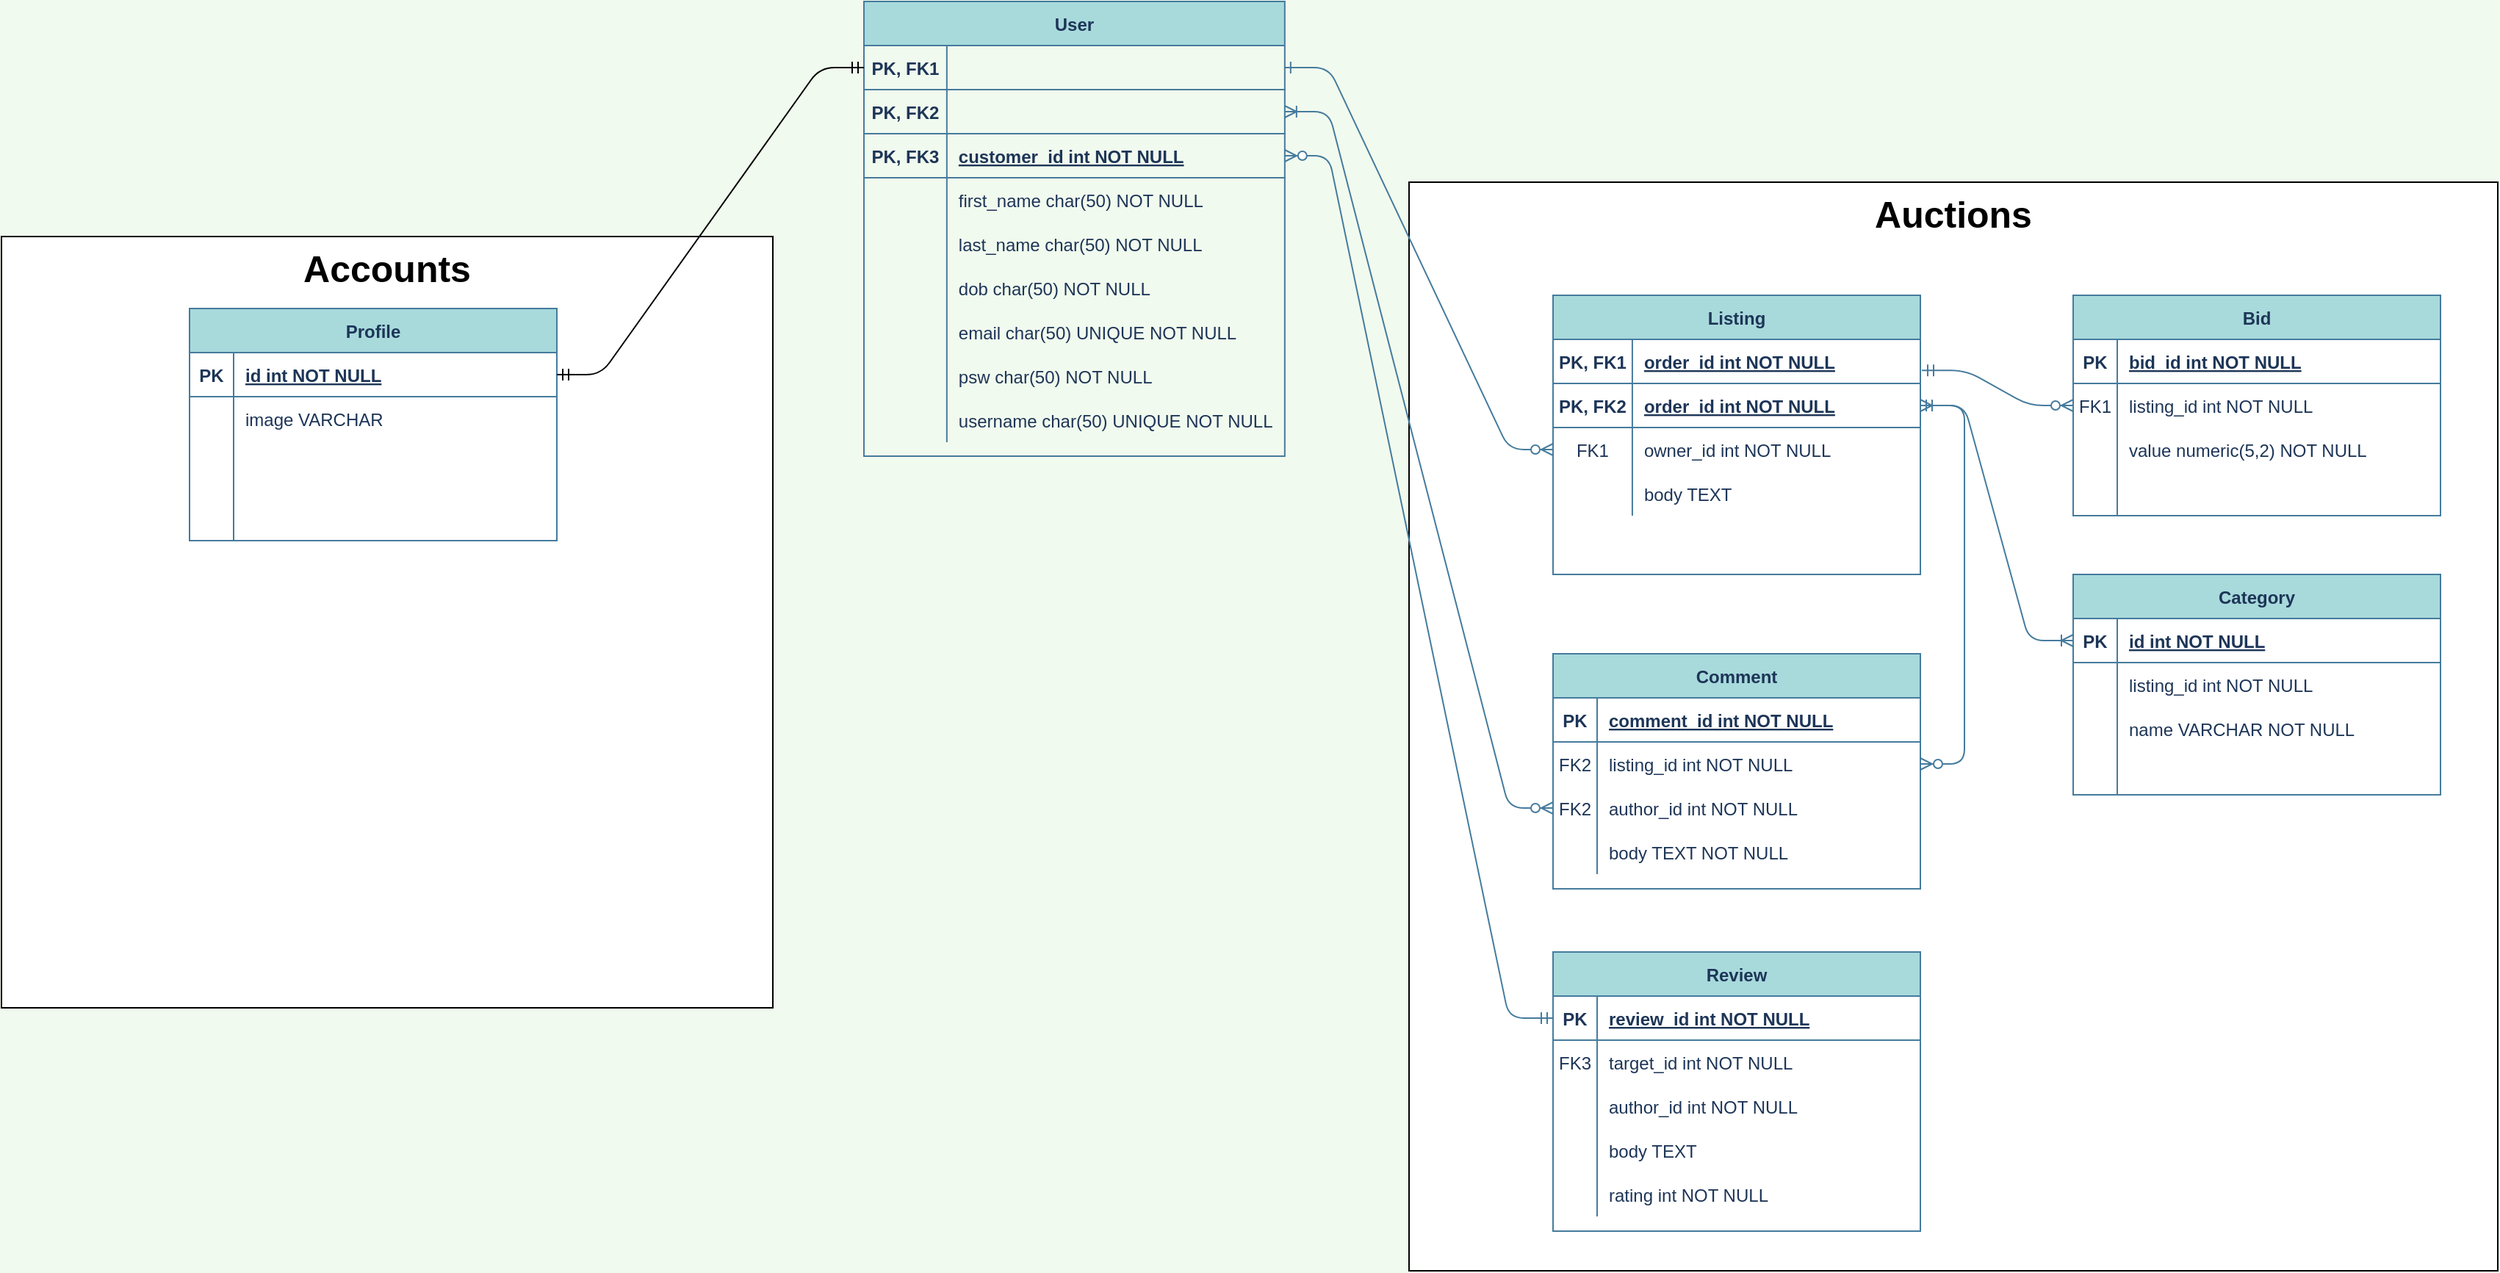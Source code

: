 <mxfile version="13.9.9" type="device" pages="7"><diagram id="R2lEEEUBdFMjLlhIrx00" name="Auction's models"><mxGraphModel dx="3520" dy="2600" grid="0" gridSize="10" guides="1" tooltips="1" connect="1" arrows="1" fold="1" page="0" pageScale="1" pageWidth="850" pageHeight="1100" background="#F1FAEE" math="0" shadow="0" extFonts="Permanent Marker^https://fonts.googleapis.com/css?family=Permanent+Marker"><root><mxCell id="0"/><mxCell id="1" parent="0"/><mxCell id="mRkbEApO1DnpDbE8U7za-1" value="&lt;font style=&quot;font-size: 25px&quot;&gt;&lt;b&gt;Auctions&lt;/b&gt;&lt;/font&gt;" style="whiteSpace=wrap;html=1;aspect=fixed;gradientColor=none;verticalAlign=top;labelBackgroundColor=none;" vertex="1" parent="1"><mxGeometry x="270" y="-77" width="741" height="741" as="geometry"/></mxCell><mxCell id="C-vyLk0tnHw3VtMMgP7b-1" value="" style="edgeStyle=entityRelationEdgeStyle;endArrow=ERzeroToMany;startArrow=ERone;endFill=1;startFill=0;strokeColor=#457B9D;fontColor=#1D3557;labelBackgroundColor=#F1FAEE;exitX=1;exitY=0.5;exitDx=0;exitDy=0;" parent="1" source="NhtPT6RbRShPZJOudHBj-48" target="C-vyLk0tnHw3VtMMgP7b-6" edge="1"><mxGeometry width="100" height="100" relative="1" as="geometry"><mxPoint x="340" y="720" as="sourcePoint"/><mxPoint x="440" y="620" as="targetPoint"/></mxGeometry></mxCell><mxCell id="C-vyLk0tnHw3VtMMgP7b-12" value="" style="edgeStyle=entityRelationEdgeStyle;endArrow=ERzeroToMany;startArrow=ERone;endFill=1;startFill=0;strokeColor=#457B9D;fontColor=#1D3557;labelBackgroundColor=#F1FAEE;exitX=1;exitY=0.5;exitDx=0;exitDy=0;" parent="1" source="NhtPT6RbRShPZJOudHBj-51" target="C-vyLk0tnHw3VtMMgP7b-17" edge="1"><mxGeometry width="100" height="100" relative="1" as="geometry"><mxPoint x="400" y="180" as="sourcePoint"/><mxPoint x="460" y="205" as="targetPoint"/></mxGeometry></mxCell><mxCell id="C-vyLk0tnHw3VtMMgP7b-2" value="Listing" style="shape=table;startSize=30;container=1;collapsible=1;childLayout=tableLayout;fixedRows=1;rowLines=0;fontStyle=1;align=center;resizeLast=1;fillColor=#A8DADC;strokeColor=#457B9D;fontColor=#1D3557;" parent="1" vertex="1"><mxGeometry x="368" width="250" height="190" as="geometry"/></mxCell><mxCell id="C-vyLk0tnHw3VtMMgP7b-3" value="" style="shape=partialRectangle;collapsible=0;dropTarget=0;pointerEvents=0;fillColor=none;points=[[0,0.5],[1,0.5]];portConstraint=eastwest;top=0;left=0;right=0;bottom=1;strokeColor=#457B9D;fontColor=#1D3557;" parent="C-vyLk0tnHw3VtMMgP7b-2" vertex="1"><mxGeometry y="30" width="250" height="30" as="geometry"/></mxCell><mxCell id="C-vyLk0tnHw3VtMMgP7b-4" value="PK, FK1" style="shape=partialRectangle;overflow=hidden;connectable=0;fillColor=none;top=0;left=0;bottom=0;right=0;fontStyle=1;strokeColor=#457B9D;fontColor=#1D3557;" parent="C-vyLk0tnHw3VtMMgP7b-3" vertex="1"><mxGeometry width="53.962" height="30" as="geometry"/></mxCell><mxCell id="C-vyLk0tnHw3VtMMgP7b-5" value="order_id int NOT NULL " style="shape=partialRectangle;overflow=hidden;connectable=0;fillColor=none;top=0;left=0;bottom=0;right=0;align=left;spacingLeft=6;fontStyle=5;strokeColor=#457B9D;fontColor=#1D3557;" parent="C-vyLk0tnHw3VtMMgP7b-3" vertex="1"><mxGeometry x="53.962" width="196.038" height="30" as="geometry"/></mxCell><mxCell id="NhtPT6RbRShPZJOudHBj-51" value="" style="shape=partialRectangle;collapsible=0;dropTarget=0;pointerEvents=0;fillColor=none;points=[[0,0.5],[1,0.5]];portConstraint=eastwest;top=0;left=0;right=0;bottom=1;strokeColor=#457B9D;fontColor=#1D3557;" parent="C-vyLk0tnHw3VtMMgP7b-2" vertex="1"><mxGeometry y="60" width="250" height="30" as="geometry"/></mxCell><mxCell id="NhtPT6RbRShPZJOudHBj-52" value="PK, FK2" style="shape=partialRectangle;overflow=hidden;connectable=0;fillColor=none;top=0;left=0;bottom=0;right=0;fontStyle=1;strokeColor=#457B9D;fontColor=#1D3557;" parent="NhtPT6RbRShPZJOudHBj-51" vertex="1"><mxGeometry width="53.962" height="30" as="geometry"/></mxCell><mxCell id="NhtPT6RbRShPZJOudHBj-53" value="order_id int NOT NULL " style="shape=partialRectangle;overflow=hidden;connectable=0;fillColor=none;top=0;left=0;bottom=0;right=0;align=left;spacingLeft=6;fontStyle=5;strokeColor=#457B9D;fontColor=#1D3557;" parent="NhtPT6RbRShPZJOudHBj-51" vertex="1"><mxGeometry x="53.962" width="196.038" height="30" as="geometry"/></mxCell><mxCell id="C-vyLk0tnHw3VtMMgP7b-6" value="" style="shape=partialRectangle;collapsible=0;dropTarget=0;pointerEvents=0;fillColor=none;points=[[0,0.5],[1,0.5]];portConstraint=eastwest;top=0;left=0;right=0;bottom=0;strokeColor=#457B9D;fontColor=#1D3557;" parent="C-vyLk0tnHw3VtMMgP7b-2" vertex="1"><mxGeometry y="90" width="250" height="30" as="geometry"/></mxCell><mxCell id="C-vyLk0tnHw3VtMMgP7b-7" value="FK1" style="shape=partialRectangle;overflow=hidden;connectable=0;fillColor=none;top=0;left=0;bottom=0;right=0;strokeColor=#457B9D;fontColor=#1D3557;" parent="C-vyLk0tnHw3VtMMgP7b-6" vertex="1"><mxGeometry width="53.962" height="30" as="geometry"/></mxCell><mxCell id="C-vyLk0tnHw3VtMMgP7b-8" value="owner_id int NOT NULL" style="shape=partialRectangle;overflow=hidden;connectable=0;fillColor=none;top=0;left=0;bottom=0;right=0;align=left;spacingLeft=6;strokeColor=#457B9D;fontColor=#1D3557;" parent="C-vyLk0tnHw3VtMMgP7b-6" vertex="1"><mxGeometry x="53.962" width="196.038" height="30" as="geometry"/></mxCell><mxCell id="C-vyLk0tnHw3VtMMgP7b-9" value="" style="shape=partialRectangle;collapsible=0;dropTarget=0;pointerEvents=0;fillColor=none;points=[[0,0.5],[1,0.5]];portConstraint=eastwest;top=0;left=0;right=0;bottom=0;strokeColor=#457B9D;fontColor=#1D3557;" parent="C-vyLk0tnHw3VtMMgP7b-2" vertex="1"><mxGeometry y="120" width="250" height="30" as="geometry"/></mxCell><mxCell id="C-vyLk0tnHw3VtMMgP7b-10" value="" style="shape=partialRectangle;overflow=hidden;connectable=0;fillColor=none;top=0;left=0;bottom=0;right=0;strokeColor=#457B9D;fontColor=#1D3557;" parent="C-vyLk0tnHw3VtMMgP7b-9" vertex="1"><mxGeometry width="53.962" height="30" as="geometry"/></mxCell><mxCell id="C-vyLk0tnHw3VtMMgP7b-11" value="body TEXT" style="shape=partialRectangle;overflow=hidden;connectable=0;fillColor=none;top=0;left=0;bottom=0;right=0;align=left;spacingLeft=6;strokeColor=#457B9D;fontColor=#1D3557;" parent="C-vyLk0tnHw3VtMMgP7b-9" vertex="1"><mxGeometry x="53.962" width="196.038" height="30" as="geometry"/></mxCell><mxCell id="C-vyLk0tnHw3VtMMgP7b-13" value="Comment" style="shape=table;startSize=30;container=1;collapsible=1;childLayout=tableLayout;fixedRows=1;rowLines=0;fontStyle=1;align=center;resizeLast=1;fillColor=#A8DADC;strokeColor=#457B9D;fontColor=#1D3557;" parent="1" vertex="1"><mxGeometry x="368" y="244" width="250" height="160" as="geometry"/></mxCell><mxCell id="C-vyLk0tnHw3VtMMgP7b-14" value="" style="shape=partialRectangle;collapsible=0;dropTarget=0;pointerEvents=0;fillColor=none;points=[[0,0.5],[1,0.5]];portConstraint=eastwest;top=0;left=0;right=0;bottom=1;strokeColor=#457B9D;fontColor=#1D3557;" parent="C-vyLk0tnHw3VtMMgP7b-13" vertex="1"><mxGeometry y="30" width="250" height="30" as="geometry"/></mxCell><mxCell id="C-vyLk0tnHw3VtMMgP7b-15" value="PK" style="shape=partialRectangle;overflow=hidden;connectable=0;fillColor=none;top=0;left=0;bottom=0;right=0;fontStyle=1;strokeColor=#457B9D;fontColor=#1D3557;" parent="C-vyLk0tnHw3VtMMgP7b-14" vertex="1"><mxGeometry width="30" height="30" as="geometry"/></mxCell><mxCell id="C-vyLk0tnHw3VtMMgP7b-16" value="comment_id int NOT NULL " style="shape=partialRectangle;overflow=hidden;connectable=0;fillColor=none;top=0;left=0;bottom=0;right=0;align=left;spacingLeft=6;fontStyle=5;strokeColor=#457B9D;fontColor=#1D3557;" parent="C-vyLk0tnHw3VtMMgP7b-14" vertex="1"><mxGeometry x="30" width="220" height="30" as="geometry"/></mxCell><mxCell id="C-vyLk0tnHw3VtMMgP7b-17" value="" style="shape=partialRectangle;collapsible=0;dropTarget=0;pointerEvents=0;fillColor=none;points=[[0,0.5],[1,0.5]];portConstraint=eastwest;top=0;left=0;right=0;bottom=0;strokeColor=#457B9D;fontColor=#1D3557;" parent="C-vyLk0tnHw3VtMMgP7b-13" vertex="1"><mxGeometry y="60" width="250" height="30" as="geometry"/></mxCell><mxCell id="C-vyLk0tnHw3VtMMgP7b-18" value="FK2" style="shape=partialRectangle;overflow=hidden;connectable=0;fillColor=none;top=0;left=0;bottom=0;right=0;strokeColor=#457B9D;fontColor=#1D3557;" parent="C-vyLk0tnHw3VtMMgP7b-17" vertex="1"><mxGeometry width="30" height="30" as="geometry"/></mxCell><mxCell id="C-vyLk0tnHw3VtMMgP7b-19" value="listing_id int NOT NULL" style="shape=partialRectangle;overflow=hidden;connectable=0;fillColor=none;top=0;left=0;bottom=0;right=0;align=left;spacingLeft=6;strokeColor=#457B9D;fontColor=#1D3557;" parent="C-vyLk0tnHw3VtMMgP7b-17" vertex="1"><mxGeometry x="30" width="220" height="30" as="geometry"/></mxCell><mxCell id="C-vyLk0tnHw3VtMMgP7b-20" value="" style="shape=partialRectangle;collapsible=0;dropTarget=0;pointerEvents=0;fillColor=none;points=[[0,0.5],[1,0.5]];portConstraint=eastwest;top=0;left=0;right=0;bottom=0;strokeColor=#457B9D;fontColor=#1D3557;" parent="C-vyLk0tnHw3VtMMgP7b-13" vertex="1"><mxGeometry y="90" width="250" height="30" as="geometry"/></mxCell><mxCell id="C-vyLk0tnHw3VtMMgP7b-21" value="FK2" style="shape=partialRectangle;overflow=hidden;connectable=0;fillColor=none;top=0;left=0;bottom=0;right=0;strokeColor=#457B9D;fontColor=#1D3557;" parent="C-vyLk0tnHw3VtMMgP7b-20" vertex="1"><mxGeometry width="30" height="30" as="geometry"/></mxCell><mxCell id="C-vyLk0tnHw3VtMMgP7b-22" value="author_id int NOT NULL" style="shape=partialRectangle;overflow=hidden;connectable=0;fillColor=none;top=0;left=0;bottom=0;right=0;align=left;spacingLeft=6;strokeColor=#457B9D;fontColor=#1D3557;" parent="C-vyLk0tnHw3VtMMgP7b-20" vertex="1"><mxGeometry x="30" width="220" height="30" as="geometry"/></mxCell><mxCell id="NhtPT6RbRShPZJOudHBj-87" value="" style="shape=partialRectangle;collapsible=0;dropTarget=0;pointerEvents=0;fillColor=none;points=[[0,0.5],[1,0.5]];portConstraint=eastwest;top=0;left=0;right=0;bottom=0;strokeColor=#457B9D;fontColor=#1D3557;" parent="C-vyLk0tnHw3VtMMgP7b-13" vertex="1"><mxGeometry y="120" width="250" height="30" as="geometry"/></mxCell><mxCell id="NhtPT6RbRShPZJOudHBj-88" value="" style="shape=partialRectangle;overflow=hidden;connectable=0;fillColor=none;top=0;left=0;bottom=0;right=0;strokeColor=#457B9D;fontColor=#1D3557;" parent="NhtPT6RbRShPZJOudHBj-87" vertex="1"><mxGeometry width="30" height="30" as="geometry"/></mxCell><mxCell id="NhtPT6RbRShPZJOudHBj-89" value="body TEXT NOT NULL" style="shape=partialRectangle;overflow=hidden;connectable=0;fillColor=none;top=0;left=0;bottom=0;right=0;align=left;spacingLeft=6;strokeColor=#457B9D;fontColor=#1D3557;" parent="NhtPT6RbRShPZJOudHBj-87" vertex="1"><mxGeometry x="30" width="220" height="30" as="geometry"/></mxCell><mxCell id="C-vyLk0tnHw3VtMMgP7b-23" value="User" style="shape=table;startSize=30;container=1;collapsible=1;childLayout=tableLayout;fixedRows=1;rowLines=0;fontStyle=1;align=center;resizeLast=1;fillColor=#A8DADC;strokeColor=#457B9D;fontColor=#1D3557;" parent="1" vertex="1"><mxGeometry x="-101" y="-200" width="286.42" height="309.5" as="geometry"/></mxCell><mxCell id="NhtPT6RbRShPZJOudHBj-48" value="" style="shape=partialRectangle;collapsible=0;dropTarget=0;pointerEvents=0;fillColor=none;points=[[0,0.5],[1,0.5]];portConstraint=eastwest;top=0;left=0;right=0;bottom=1;strokeColor=#457B9D;fontColor=#1D3557;" parent="C-vyLk0tnHw3VtMMgP7b-23" vertex="1"><mxGeometry y="30" width="286.42" height="30" as="geometry"/></mxCell><mxCell id="NhtPT6RbRShPZJOudHBj-49" value="PK, FK1" style="shape=partialRectangle;overflow=hidden;connectable=0;fillColor=none;top=0;left=0;bottom=0;right=0;fontStyle=1;strokeColor=#457B9D;fontColor=#1D3557;" parent="NhtPT6RbRShPZJOudHBj-48" vertex="1"><mxGeometry width="56.423" height="30" as="geometry"/></mxCell><mxCell id="NhtPT6RbRShPZJOudHBj-50" value="" style="shape=partialRectangle;overflow=hidden;connectable=0;fillColor=none;top=0;left=0;bottom=0;right=0;align=left;spacingLeft=6;fontStyle=5;strokeColor=#457B9D;fontColor=#1D3557;" parent="NhtPT6RbRShPZJOudHBj-48" vertex="1"><mxGeometry x="56.423" width="229.997" height="30" as="geometry"/></mxCell><mxCell id="C-vyLk0tnHw3VtMMgP7b-24" value="" style="shape=partialRectangle;collapsible=0;dropTarget=0;pointerEvents=0;fillColor=none;points=[[0,0.5],[1,0.5]];portConstraint=eastwest;top=0;left=0;right=0;bottom=1;strokeColor=#457B9D;fontColor=#1D3557;" parent="C-vyLk0tnHw3VtMMgP7b-23" vertex="1"><mxGeometry y="60" width="286.42" height="30" as="geometry"/></mxCell><mxCell id="C-vyLk0tnHw3VtMMgP7b-25" value="PK, FK2" style="shape=partialRectangle;overflow=hidden;connectable=0;fillColor=none;top=0;left=0;bottom=0;right=0;fontStyle=1;strokeColor=#457B9D;fontColor=#1D3557;" parent="C-vyLk0tnHw3VtMMgP7b-24" vertex="1"><mxGeometry width="56.423" height="30" as="geometry"/></mxCell><mxCell id="C-vyLk0tnHw3VtMMgP7b-26" value="" style="shape=partialRectangle;overflow=hidden;connectable=0;fillColor=none;top=0;left=0;bottom=0;right=0;align=left;spacingLeft=6;fontStyle=5;strokeColor=#457B9D;fontColor=#1D3557;" parent="C-vyLk0tnHw3VtMMgP7b-24" vertex="1"><mxGeometry x="56.423" width="229.997" height="30" as="geometry"/></mxCell><mxCell id="NhtPT6RbRShPZJOudHBj-73" value="" style="shape=partialRectangle;collapsible=0;dropTarget=0;pointerEvents=0;fillColor=none;points=[[0,0.5],[1,0.5]];portConstraint=eastwest;top=0;left=0;right=0;bottom=1;strokeColor=#457B9D;fontColor=#1D3557;" parent="C-vyLk0tnHw3VtMMgP7b-23" vertex="1"><mxGeometry y="90" width="286.42" height="30" as="geometry"/></mxCell><mxCell id="NhtPT6RbRShPZJOudHBj-74" value="PK, FK3" style="shape=partialRectangle;overflow=hidden;connectable=0;fillColor=none;top=0;left=0;bottom=0;right=0;fontStyle=1;strokeColor=#457B9D;fontColor=#1D3557;" parent="NhtPT6RbRShPZJOudHBj-73" vertex="1"><mxGeometry width="56.423" height="30" as="geometry"/></mxCell><mxCell id="NhtPT6RbRShPZJOudHBj-75" value="customer_id int NOT NULL " style="shape=partialRectangle;overflow=hidden;connectable=0;fillColor=none;top=0;left=0;bottom=0;right=0;align=left;spacingLeft=6;fontStyle=5;strokeColor=#457B9D;fontColor=#1D3557;" parent="NhtPT6RbRShPZJOudHBj-73" vertex="1"><mxGeometry x="56.423" width="229.997" height="30" as="geometry"/></mxCell><mxCell id="C-vyLk0tnHw3VtMMgP7b-27" value="" style="shape=partialRectangle;collapsible=0;dropTarget=0;pointerEvents=0;fillColor=none;points=[[0,0.5],[1,0.5]];portConstraint=eastwest;top=0;left=0;right=0;bottom=0;strokeColor=#457B9D;fontColor=#1D3557;" parent="C-vyLk0tnHw3VtMMgP7b-23" vertex="1"><mxGeometry y="120" width="286.42" height="30" as="geometry"/></mxCell><mxCell id="C-vyLk0tnHw3VtMMgP7b-28" value="" style="shape=partialRectangle;overflow=hidden;connectable=0;fillColor=none;top=0;left=0;bottom=0;right=0;strokeColor=#457B9D;fontColor=#1D3557;" parent="C-vyLk0tnHw3VtMMgP7b-27" vertex="1"><mxGeometry width="56.423" height="30" as="geometry"/></mxCell><mxCell id="C-vyLk0tnHw3VtMMgP7b-29" value="first_name char(50) NOT NULL" style="shape=partialRectangle;overflow=hidden;connectable=0;fillColor=none;top=0;left=0;bottom=0;right=0;align=left;spacingLeft=6;strokeColor=#457B9D;fontColor=#1D3557;" parent="C-vyLk0tnHw3VtMMgP7b-27" vertex="1"><mxGeometry x="56.423" width="229.997" height="30" as="geometry"/></mxCell><mxCell id="NhtPT6RbRShPZJOudHBj-25" value="" style="shape=partialRectangle;collapsible=0;dropTarget=0;pointerEvents=0;fillColor=none;points=[[0,0.5],[1,0.5]];portConstraint=eastwest;top=0;left=0;right=0;bottom=0;strokeColor=#457B9D;fontColor=#1D3557;" parent="C-vyLk0tnHw3VtMMgP7b-23" vertex="1"><mxGeometry y="150" width="286.42" height="30" as="geometry"/></mxCell><mxCell id="NhtPT6RbRShPZJOudHBj-26" value="" style="shape=partialRectangle;overflow=hidden;connectable=0;fillColor=none;top=0;left=0;bottom=0;right=0;strokeColor=#457B9D;fontColor=#1D3557;" parent="NhtPT6RbRShPZJOudHBj-25" vertex="1"><mxGeometry width="56.423" height="30" as="geometry"/></mxCell><mxCell id="NhtPT6RbRShPZJOudHBj-27" value="last_name char(50) NOT NULL" style="shape=partialRectangle;overflow=hidden;connectable=0;fillColor=none;top=0;left=0;bottom=0;right=0;align=left;spacingLeft=6;strokeColor=#457B9D;fontColor=#1D3557;" parent="NhtPT6RbRShPZJOudHBj-25" vertex="1"><mxGeometry x="56.423" width="229.997" height="30" as="geometry"/></mxCell><mxCell id="NhtPT6RbRShPZJOudHBj-28" value="" style="shape=partialRectangle;collapsible=0;dropTarget=0;pointerEvents=0;fillColor=none;points=[[0,0.5],[1,0.5]];portConstraint=eastwest;top=0;left=0;right=0;bottom=0;strokeColor=#457B9D;fontColor=#1D3557;" parent="C-vyLk0tnHw3VtMMgP7b-23" vertex="1"><mxGeometry y="180" width="286.42" height="30" as="geometry"/></mxCell><mxCell id="NhtPT6RbRShPZJOudHBj-29" value="" style="shape=partialRectangle;overflow=hidden;connectable=0;fillColor=none;top=0;left=0;bottom=0;right=0;strokeColor=#457B9D;fontColor=#1D3557;" parent="NhtPT6RbRShPZJOudHBj-28" vertex="1"><mxGeometry width="56.423" height="30" as="geometry"/></mxCell><mxCell id="NhtPT6RbRShPZJOudHBj-30" value="dob char(50) NOT NULL" style="shape=partialRectangle;overflow=hidden;connectable=0;fillColor=none;top=0;left=0;bottom=0;right=0;align=left;spacingLeft=6;strokeColor=#457B9D;fontColor=#1D3557;" parent="NhtPT6RbRShPZJOudHBj-28" vertex="1"><mxGeometry x="56.423" width="229.997" height="30" as="geometry"/></mxCell><mxCell id="NhtPT6RbRShPZJOudHBj-31" value="" style="shape=partialRectangle;collapsible=0;dropTarget=0;pointerEvents=0;fillColor=none;points=[[0,0.5],[1,0.5]];portConstraint=eastwest;top=0;left=0;right=0;bottom=0;strokeColor=#457B9D;fontColor=#1D3557;" parent="C-vyLk0tnHw3VtMMgP7b-23" vertex="1"><mxGeometry y="210" width="286.42" height="30" as="geometry"/></mxCell><mxCell id="NhtPT6RbRShPZJOudHBj-32" value="" style="shape=partialRectangle;overflow=hidden;connectable=0;fillColor=none;top=0;left=0;bottom=0;right=0;strokeColor=#457B9D;fontColor=#1D3557;" parent="NhtPT6RbRShPZJOudHBj-31" vertex="1"><mxGeometry width="56.423" height="30" as="geometry"/></mxCell><mxCell id="NhtPT6RbRShPZJOudHBj-33" value="email char(50) UNIQUE NOT NULL" style="shape=partialRectangle;overflow=hidden;connectable=0;fillColor=none;top=0;left=0;bottom=0;right=0;align=left;spacingLeft=6;strokeColor=#457B9D;fontColor=#1D3557;" parent="NhtPT6RbRShPZJOudHBj-31" vertex="1"><mxGeometry x="56.423" width="229.997" height="30" as="geometry"/></mxCell><mxCell id="NhtPT6RbRShPZJOudHBj-34" value="" style="shape=partialRectangle;collapsible=0;dropTarget=0;pointerEvents=0;fillColor=none;points=[[0,0.5],[1,0.5]];portConstraint=eastwest;top=0;left=0;right=0;bottom=0;strokeColor=#457B9D;fontColor=#1D3557;" parent="C-vyLk0tnHw3VtMMgP7b-23" vertex="1"><mxGeometry y="240" width="286.42" height="30" as="geometry"/></mxCell><mxCell id="NhtPT6RbRShPZJOudHBj-35" value="" style="shape=partialRectangle;overflow=hidden;connectable=0;fillColor=none;top=0;left=0;bottom=0;right=0;strokeColor=#457B9D;fontColor=#1D3557;" parent="NhtPT6RbRShPZJOudHBj-34" vertex="1"><mxGeometry width="56.423" height="30" as="geometry"/></mxCell><mxCell id="NhtPT6RbRShPZJOudHBj-36" value="psw char(50) NOT NULL" style="shape=partialRectangle;overflow=hidden;connectable=0;fillColor=none;top=0;left=0;bottom=0;right=0;align=left;spacingLeft=6;strokeColor=#457B9D;fontColor=#1D3557;" parent="NhtPT6RbRShPZJOudHBj-34" vertex="1"><mxGeometry x="56.423" width="229.997" height="30" as="geometry"/></mxCell><mxCell id="NhtPT6RbRShPZJOudHBj-37" value="" style="shape=partialRectangle;collapsible=0;dropTarget=0;pointerEvents=0;fillColor=none;points=[[0,0.5],[1,0.5]];portConstraint=eastwest;top=0;left=0;right=0;bottom=0;strokeColor=#457B9D;fontColor=#1D3557;" parent="C-vyLk0tnHw3VtMMgP7b-23" vertex="1"><mxGeometry y="270" width="286.42" height="30" as="geometry"/></mxCell><mxCell id="NhtPT6RbRShPZJOudHBj-38" value="" style="shape=partialRectangle;overflow=hidden;connectable=0;fillColor=none;top=0;left=0;bottom=0;right=0;strokeColor=#457B9D;fontColor=#1D3557;" parent="NhtPT6RbRShPZJOudHBj-37" vertex="1"><mxGeometry width="56.423" height="30" as="geometry"/></mxCell><mxCell id="NhtPT6RbRShPZJOudHBj-39" value="username char(50) UNIQUE NOT NULL" style="shape=partialRectangle;overflow=hidden;connectable=0;fillColor=none;top=0;left=0;bottom=0;right=0;align=left;spacingLeft=6;strokeColor=#457B9D;fontColor=#1D3557;" parent="NhtPT6RbRShPZJOudHBj-37" vertex="1"><mxGeometry x="56.423" width="229.997" height="30" as="geometry"/></mxCell><mxCell id="NhtPT6RbRShPZJOudHBj-1" value="Bid" style="shape=table;startSize=30;container=1;collapsible=1;childLayout=tableLayout;fixedRows=1;rowLines=0;fontStyle=1;align=center;resizeLast=1;fillColor=#A8DADC;strokeColor=#457B9D;fontColor=#1D3557;" parent="1" vertex="1"><mxGeometry x="722" width="250" height="150" as="geometry"><mxRectangle x="905" y="178" width="53" height="30" as="alternateBounds"/></mxGeometry></mxCell><mxCell id="NhtPT6RbRShPZJOudHBj-2" value="" style="shape=partialRectangle;collapsible=0;dropTarget=0;pointerEvents=0;fillColor=none;points=[[0,0.5],[1,0.5]];portConstraint=eastwest;top=0;left=0;right=0;bottom=1;strokeColor=#457B9D;fontColor=#1D3557;" parent="NhtPT6RbRShPZJOudHBj-1" vertex="1"><mxGeometry y="30" width="250" height="30" as="geometry"/></mxCell><mxCell id="NhtPT6RbRShPZJOudHBj-3" value="PK" style="shape=partialRectangle;overflow=hidden;connectable=0;fillColor=none;top=0;left=0;bottom=0;right=0;fontStyle=1;strokeColor=#457B9D;fontColor=#1D3557;" parent="NhtPT6RbRShPZJOudHBj-2" vertex="1"><mxGeometry width="30" height="30" as="geometry"/></mxCell><mxCell id="NhtPT6RbRShPZJOudHBj-4" value="bid_id int NOT NULL " style="shape=partialRectangle;overflow=hidden;connectable=0;fillColor=none;top=0;left=0;bottom=0;right=0;align=left;spacingLeft=6;fontStyle=5;strokeColor=#457B9D;fontColor=#1D3557;" parent="NhtPT6RbRShPZJOudHBj-2" vertex="1"><mxGeometry x="30" width="220" height="30" as="geometry"/></mxCell><mxCell id="NhtPT6RbRShPZJOudHBj-5" value="" style="shape=partialRectangle;collapsible=0;dropTarget=0;pointerEvents=0;fillColor=none;points=[[0,0.5],[1,0.5]];portConstraint=eastwest;top=0;left=0;right=0;bottom=0;strokeColor=#457B9D;fontColor=#1D3557;" parent="NhtPT6RbRShPZJOudHBj-1" vertex="1"><mxGeometry y="60" width="250" height="30" as="geometry"/></mxCell><mxCell id="NhtPT6RbRShPZJOudHBj-6" value="FK1" style="shape=partialRectangle;overflow=hidden;connectable=0;fillColor=none;top=0;left=0;bottom=0;right=0;strokeColor=#457B9D;fontColor=#1D3557;" parent="NhtPT6RbRShPZJOudHBj-5" vertex="1"><mxGeometry width="30" height="30" as="geometry"/></mxCell><mxCell id="NhtPT6RbRShPZJOudHBj-7" value="listing_id int NOT NULL" style="shape=partialRectangle;overflow=hidden;connectable=0;fillColor=none;top=0;left=0;bottom=0;right=0;align=left;spacingLeft=6;strokeColor=#457B9D;fontColor=#1D3557;" parent="NhtPT6RbRShPZJOudHBj-5" vertex="1"><mxGeometry x="30" width="220" height="30" as="geometry"/></mxCell><mxCell id="NhtPT6RbRShPZJOudHBj-15" value="" style="shape=partialRectangle;collapsible=0;dropTarget=0;pointerEvents=0;fillColor=none;points=[[0,0.5],[1,0.5]];portConstraint=eastwest;top=0;left=0;right=0;bottom=0;strokeColor=#457B9D;fontColor=#1D3557;" parent="NhtPT6RbRShPZJOudHBj-1" vertex="1"><mxGeometry y="90" width="250" height="30" as="geometry"/></mxCell><mxCell id="NhtPT6RbRShPZJOudHBj-16" value="" style="shape=partialRectangle;overflow=hidden;connectable=0;fillColor=none;top=0;left=0;bottom=0;right=0;strokeColor=#457B9D;fontColor=#1D3557;" parent="NhtPT6RbRShPZJOudHBj-15" vertex="1"><mxGeometry width="30" height="30" as="geometry"/></mxCell><mxCell id="NhtPT6RbRShPZJOudHBj-17" value="value numeric(5,2) NOT NULL" style="shape=partialRectangle;overflow=hidden;connectable=0;fillColor=none;top=0;left=0;bottom=0;right=0;align=left;spacingLeft=6;strokeColor=#457B9D;fontColor=#1D3557;" parent="NhtPT6RbRShPZJOudHBj-15" vertex="1"><mxGeometry x="30" width="220" height="30" as="geometry"/></mxCell><mxCell id="NhtPT6RbRShPZJOudHBj-18" value="" style="shape=partialRectangle;collapsible=0;dropTarget=0;pointerEvents=0;fillColor=none;points=[[0,0.5],[1,0.5]];portConstraint=eastwest;top=0;left=0;right=0;bottom=0;strokeColor=#457B9D;fontColor=#1D3557;" parent="NhtPT6RbRShPZJOudHBj-1" vertex="1"><mxGeometry y="120" width="250" height="30" as="geometry"/></mxCell><mxCell id="NhtPT6RbRShPZJOudHBj-19" value="" style="shape=partialRectangle;overflow=hidden;connectable=0;fillColor=none;top=0;left=0;bottom=0;right=0;strokeColor=#457B9D;fontColor=#1D3557;" parent="NhtPT6RbRShPZJOudHBj-18" vertex="1"><mxGeometry width="30" height="30" as="geometry"/></mxCell><mxCell id="NhtPT6RbRShPZJOudHBj-20" value="" style="shape=partialRectangle;overflow=hidden;connectable=0;fillColor=none;top=0;left=0;bottom=0;right=0;align=left;spacingLeft=6;strokeColor=#457B9D;fontColor=#1D3557;" parent="NhtPT6RbRShPZJOudHBj-18" vertex="1"><mxGeometry x="30" width="220" height="30" as="geometry"/></mxCell><mxCell id="NhtPT6RbRShPZJOudHBj-24" value="" style="edgeStyle=entityRelationEdgeStyle;fontSize=12;html=1;endArrow=ERoneToMany;startArrow=ERzeroToMany;strokeColor=#457B9D;fillColor=#A8DADC;exitX=0;exitY=0.5;exitDx=0;exitDy=0;entryX=1;entryY=0.5;entryDx=0;entryDy=0;" parent="1" source="C-vyLk0tnHw3VtMMgP7b-20" target="C-vyLk0tnHw3VtMMgP7b-24" edge="1"><mxGeometry width="100" height="100" relative="1" as="geometry"><mxPoint x="488" y="449" as="sourcePoint"/><mxPoint x="351" y="433" as="targetPoint"/></mxGeometry></mxCell><mxCell id="NhtPT6RbRShPZJOudHBj-41" value="" style="edgeStyle=entityRelationEdgeStyle;fontSize=12;html=1;endArrow=ERzeroToMany;startArrow=ERmandOne;strokeColor=#457B9D;fillColor=#A8DADC;entryX=0;entryY=0.5;entryDx=0;entryDy=0;exitX=1.004;exitY=0.703;exitDx=0;exitDy=0;exitPerimeter=0;" parent="1" source="C-vyLk0tnHw3VtMMgP7b-3" target="NhtPT6RbRShPZJOudHBj-5" edge="1"><mxGeometry width="100" height="100" relative="1" as="geometry"><mxPoint x="816" y="169" as="sourcePoint"/><mxPoint x="870" y="180" as="targetPoint"/></mxGeometry></mxCell><mxCell id="NhtPT6RbRShPZJOudHBj-57" value="Review" style="shape=table;startSize=30;container=1;collapsible=1;childLayout=tableLayout;fixedRows=1;rowLines=0;fontStyle=1;align=center;resizeLast=1;fillColor=#A8DADC;strokeColor=#457B9D;fontColor=#1D3557;" parent="1" vertex="1"><mxGeometry x="368" y="447" width="250" height="190" as="geometry"/></mxCell><mxCell id="NhtPT6RbRShPZJOudHBj-58" value="" style="shape=partialRectangle;collapsible=0;dropTarget=0;pointerEvents=0;fillColor=none;points=[[0,0.5],[1,0.5]];portConstraint=eastwest;top=0;left=0;right=0;bottom=1;strokeColor=#457B9D;fontColor=#1D3557;" parent="NhtPT6RbRShPZJOudHBj-57" vertex="1"><mxGeometry y="30" width="250" height="30" as="geometry"/></mxCell><mxCell id="NhtPT6RbRShPZJOudHBj-59" value="PK" style="shape=partialRectangle;overflow=hidden;connectable=0;fillColor=none;top=0;left=0;bottom=0;right=0;fontStyle=1;strokeColor=#457B9D;fontColor=#1D3557;" parent="NhtPT6RbRShPZJOudHBj-58" vertex="1"><mxGeometry width="30" height="30" as="geometry"/></mxCell><mxCell id="NhtPT6RbRShPZJOudHBj-60" value="review_id int NOT NULL " style="shape=partialRectangle;overflow=hidden;connectable=0;fillColor=none;top=0;left=0;bottom=0;right=0;align=left;spacingLeft=6;fontStyle=5;strokeColor=#457B9D;fontColor=#1D3557;" parent="NhtPT6RbRShPZJOudHBj-58" vertex="1"><mxGeometry x="30" width="220" height="30" as="geometry"/></mxCell><mxCell id="NhtPT6RbRShPZJOudHBj-61" value="" style="shape=partialRectangle;collapsible=0;dropTarget=0;pointerEvents=0;fillColor=none;points=[[0,0.5],[1,0.5]];portConstraint=eastwest;top=0;left=0;right=0;bottom=0;strokeColor=#457B9D;fontColor=#1D3557;" parent="NhtPT6RbRShPZJOudHBj-57" vertex="1"><mxGeometry y="60" width="250" height="30" as="geometry"/></mxCell><mxCell id="NhtPT6RbRShPZJOudHBj-62" value="FK3" style="shape=partialRectangle;overflow=hidden;connectable=0;fillColor=none;top=0;left=0;bottom=0;right=0;strokeColor=#457B9D;fontColor=#1D3557;" parent="NhtPT6RbRShPZJOudHBj-61" vertex="1"><mxGeometry width="30" height="30" as="geometry"/></mxCell><mxCell id="NhtPT6RbRShPZJOudHBj-63" value="target_id int NOT NULL" style="shape=partialRectangle;overflow=hidden;connectable=0;fillColor=none;top=0;left=0;bottom=0;right=0;align=left;spacingLeft=6;strokeColor=#457B9D;fontColor=#1D3557;" parent="NhtPT6RbRShPZJOudHBj-61" vertex="1"><mxGeometry x="30" width="220" height="30" as="geometry"/></mxCell><mxCell id="NhtPT6RbRShPZJOudHBj-64" value="" style="shape=partialRectangle;collapsible=0;dropTarget=0;pointerEvents=0;fillColor=none;points=[[0,0.5],[1,0.5]];portConstraint=eastwest;top=0;left=0;right=0;bottom=0;strokeColor=#457B9D;fontColor=#1D3557;" parent="NhtPT6RbRShPZJOudHBj-57" vertex="1"><mxGeometry y="90" width="250" height="30" as="geometry"/></mxCell><mxCell id="NhtPT6RbRShPZJOudHBj-65" value="" style="shape=partialRectangle;overflow=hidden;connectable=0;fillColor=none;top=0;left=0;bottom=0;right=0;strokeColor=#457B9D;fontColor=#1D3557;" parent="NhtPT6RbRShPZJOudHBj-64" vertex="1"><mxGeometry width="30" height="30" as="geometry"/></mxCell><mxCell id="NhtPT6RbRShPZJOudHBj-66" value="author_id int NOT NULL" style="shape=partialRectangle;overflow=hidden;connectable=0;fillColor=none;top=0;left=0;bottom=0;right=0;align=left;spacingLeft=6;strokeColor=#457B9D;fontColor=#1D3557;" parent="NhtPT6RbRShPZJOudHBj-64" vertex="1"><mxGeometry x="30" width="220" height="30" as="geometry"/></mxCell><mxCell id="NhtPT6RbRShPZJOudHBj-79" value="" style="shape=partialRectangle;collapsible=0;dropTarget=0;pointerEvents=0;fillColor=none;points=[[0,0.5],[1,0.5]];portConstraint=eastwest;top=0;left=0;right=0;bottom=0;strokeColor=#457B9D;fontColor=#1D3557;" parent="NhtPT6RbRShPZJOudHBj-57" vertex="1"><mxGeometry y="120" width="250" height="30" as="geometry"/></mxCell><mxCell id="NhtPT6RbRShPZJOudHBj-80" value="" style="shape=partialRectangle;overflow=hidden;connectable=0;fillColor=none;top=0;left=0;bottom=0;right=0;strokeColor=#457B9D;fontColor=#1D3557;" parent="NhtPT6RbRShPZJOudHBj-79" vertex="1"><mxGeometry width="30" height="30" as="geometry"/></mxCell><mxCell id="NhtPT6RbRShPZJOudHBj-81" value="body TEXT" style="shape=partialRectangle;overflow=hidden;connectable=0;fillColor=none;top=0;left=0;bottom=0;right=0;align=left;spacingLeft=6;strokeColor=#457B9D;fontColor=#1D3557;" parent="NhtPT6RbRShPZJOudHBj-79" vertex="1"><mxGeometry x="30" width="220" height="30" as="geometry"/></mxCell><mxCell id="NhtPT6RbRShPZJOudHBj-82" value="" style="shape=partialRectangle;collapsible=0;dropTarget=0;pointerEvents=0;fillColor=none;points=[[0,0.5],[1,0.5]];portConstraint=eastwest;top=0;left=0;right=0;bottom=0;strokeColor=#457B9D;fontColor=#1D3557;" parent="NhtPT6RbRShPZJOudHBj-57" vertex="1"><mxGeometry y="150" width="250" height="30" as="geometry"/></mxCell><mxCell id="NhtPT6RbRShPZJOudHBj-83" value="" style="shape=partialRectangle;overflow=hidden;connectable=0;fillColor=none;top=0;left=0;bottom=0;right=0;strokeColor=#457B9D;fontColor=#1D3557;" parent="NhtPT6RbRShPZJOudHBj-82" vertex="1"><mxGeometry width="30" height="30" as="geometry"/></mxCell><mxCell id="NhtPT6RbRShPZJOudHBj-84" value="rating int NOT NULL" style="shape=partialRectangle;overflow=hidden;connectable=0;fillColor=none;top=0;left=0;bottom=0;right=0;align=left;spacingLeft=6;strokeColor=#457B9D;fontColor=#1D3557;" parent="NhtPT6RbRShPZJOudHBj-82" vertex="1"><mxGeometry x="30" width="220" height="30" as="geometry"/></mxCell><mxCell id="NhtPT6RbRShPZJOudHBj-86" value="" style="edgeStyle=entityRelationEdgeStyle;fontSize=12;html=1;endArrow=ERzeroToMany;startArrow=ERmandOne;strokeColor=#457B9D;fillColor=#A8DADC;exitX=0;exitY=0.5;exitDx=0;exitDy=0;entryX=1;entryY=0.5;entryDx=0;entryDy=0;" parent="1" source="NhtPT6RbRShPZJOudHBj-58" target="NhtPT6RbRShPZJOudHBj-73" edge="1"><mxGeometry width="100" height="100" relative="1" as="geometry"><mxPoint x="273" y="712" as="sourcePoint"/><mxPoint x="373" y="612" as="targetPoint"/></mxGeometry></mxCell><mxCell id="NhtPT6RbRShPZJOudHBj-90" value="Category" style="shape=table;startSize=30;container=1;collapsible=1;childLayout=tableLayout;fixedRows=1;rowLines=0;fontStyle=1;align=center;resizeLast=1;fillColor=#A8DADC;strokeColor=#457B9D;fontColor=#1D3557;" parent="1" vertex="1"><mxGeometry x="722" y="190" width="250" height="150" as="geometry"><mxRectangle x="905" y="178" width="53" height="30" as="alternateBounds"/></mxGeometry></mxCell><mxCell id="NhtPT6RbRShPZJOudHBj-91" value="" style="shape=partialRectangle;collapsible=0;dropTarget=0;pointerEvents=0;fillColor=none;points=[[0,0.5],[1,0.5]];portConstraint=eastwest;top=0;left=0;right=0;bottom=1;strokeColor=#457B9D;fontColor=#1D3557;" parent="NhtPT6RbRShPZJOudHBj-90" vertex="1"><mxGeometry y="30" width="250" height="30" as="geometry"/></mxCell><mxCell id="NhtPT6RbRShPZJOudHBj-92" value="PK" style="shape=partialRectangle;overflow=hidden;connectable=0;fillColor=none;top=0;left=0;bottom=0;right=0;fontStyle=1;strokeColor=#457B9D;fontColor=#1D3557;" parent="NhtPT6RbRShPZJOudHBj-91" vertex="1"><mxGeometry width="30" height="30" as="geometry"/></mxCell><mxCell id="NhtPT6RbRShPZJOudHBj-93" value="id int NOT NULL " style="shape=partialRectangle;overflow=hidden;connectable=0;fillColor=none;top=0;left=0;bottom=0;right=0;align=left;spacingLeft=6;fontStyle=5;strokeColor=#457B9D;fontColor=#1D3557;" parent="NhtPT6RbRShPZJOudHBj-91" vertex="1"><mxGeometry x="30" width="220" height="30" as="geometry"/></mxCell><mxCell id="NhtPT6RbRShPZJOudHBj-94" value="" style="shape=partialRectangle;collapsible=0;dropTarget=0;pointerEvents=0;fillColor=none;points=[[0,0.5],[1,0.5]];portConstraint=eastwest;top=0;left=0;right=0;bottom=0;strokeColor=#457B9D;fontColor=#1D3557;" parent="NhtPT6RbRShPZJOudHBj-90" vertex="1"><mxGeometry y="60" width="250" height="30" as="geometry"/></mxCell><mxCell id="NhtPT6RbRShPZJOudHBj-95" value="" style="shape=partialRectangle;overflow=hidden;connectable=0;fillColor=none;top=0;left=0;bottom=0;right=0;strokeColor=#457B9D;fontColor=#1D3557;" parent="NhtPT6RbRShPZJOudHBj-94" vertex="1"><mxGeometry width="30" height="30" as="geometry"/></mxCell><mxCell id="NhtPT6RbRShPZJOudHBj-96" value="listing_id int NOT NULL" style="shape=partialRectangle;overflow=hidden;connectable=0;fillColor=none;top=0;left=0;bottom=0;right=0;align=left;spacingLeft=6;strokeColor=#457B9D;fontColor=#1D3557;" parent="NhtPT6RbRShPZJOudHBj-94" vertex="1"><mxGeometry x="30" width="220" height="30" as="geometry"/></mxCell><mxCell id="NhtPT6RbRShPZJOudHBj-97" value="" style="shape=partialRectangle;collapsible=0;dropTarget=0;pointerEvents=0;fillColor=none;points=[[0,0.5],[1,0.5]];portConstraint=eastwest;top=0;left=0;right=0;bottom=0;strokeColor=#457B9D;fontColor=#1D3557;" parent="NhtPT6RbRShPZJOudHBj-90" vertex="1"><mxGeometry y="90" width="250" height="30" as="geometry"/></mxCell><mxCell id="NhtPT6RbRShPZJOudHBj-98" value="" style="shape=partialRectangle;overflow=hidden;connectable=0;fillColor=none;top=0;left=0;bottom=0;right=0;strokeColor=#457B9D;fontColor=#1D3557;" parent="NhtPT6RbRShPZJOudHBj-97" vertex="1"><mxGeometry width="30" height="30" as="geometry"/></mxCell><mxCell id="NhtPT6RbRShPZJOudHBj-99" value="name VARCHAR NOT NULL" style="shape=partialRectangle;overflow=hidden;connectable=0;fillColor=none;top=0;left=0;bottom=0;right=0;align=left;spacingLeft=6;strokeColor=#457B9D;fontColor=#1D3557;" parent="NhtPT6RbRShPZJOudHBj-97" vertex="1"><mxGeometry x="30" width="220" height="30" as="geometry"/></mxCell><mxCell id="NhtPT6RbRShPZJOudHBj-100" value="" style="shape=partialRectangle;collapsible=0;dropTarget=0;pointerEvents=0;fillColor=none;points=[[0,0.5],[1,0.5]];portConstraint=eastwest;top=0;left=0;right=0;bottom=0;strokeColor=#457B9D;fontColor=#1D3557;" parent="NhtPT6RbRShPZJOudHBj-90" vertex="1"><mxGeometry y="120" width="250" height="30" as="geometry"/></mxCell><mxCell id="NhtPT6RbRShPZJOudHBj-101" value="" style="shape=partialRectangle;overflow=hidden;connectable=0;fillColor=none;top=0;left=0;bottom=0;right=0;strokeColor=#457B9D;fontColor=#1D3557;" parent="NhtPT6RbRShPZJOudHBj-100" vertex="1"><mxGeometry width="30" height="30" as="geometry"/></mxCell><mxCell id="NhtPT6RbRShPZJOudHBj-102" value="" style="shape=partialRectangle;overflow=hidden;connectable=0;fillColor=none;top=0;left=0;bottom=0;right=0;align=left;spacingLeft=6;strokeColor=#457B9D;fontColor=#1D3557;" parent="NhtPT6RbRShPZJOudHBj-100" vertex="1"><mxGeometry x="30" width="220" height="30" as="geometry"/></mxCell><mxCell id="NhtPT6RbRShPZJOudHBj-103" value="" style="edgeStyle=entityRelationEdgeStyle;fontSize=12;html=1;endArrow=ERoneToMany;startArrow=ERoneToMany;strokeColor=#457B9D;fillColor=#A8DADC;exitX=1;exitY=0.5;exitDx=0;exitDy=0;entryX=0;entryY=0.5;entryDx=0;entryDy=0;" parent="1" source="NhtPT6RbRShPZJOudHBj-51" target="NhtPT6RbRShPZJOudHBj-91" edge="1"><mxGeometry width="100" height="100" relative="1" as="geometry"><mxPoint x="715" y="363" as="sourcePoint"/><mxPoint x="815" y="263" as="targetPoint"/></mxGeometry></mxCell><mxCell id="mRkbEApO1DnpDbE8U7za-17" value="" style="group" vertex="1" connectable="0" parent="1"><mxGeometry x="-688" y="-40" width="525" height="525" as="geometry"/></mxCell><mxCell id="mRkbEApO1DnpDbE8U7za-2" value="&lt;font style=&quot;font-size: 25px&quot;&gt;&lt;b&gt;Accounts&lt;/b&gt;&lt;/font&gt;" style="whiteSpace=wrap;html=1;aspect=fixed;gradientColor=none;verticalAlign=top;labelBackgroundColor=none;" vertex="1" parent="mRkbEApO1DnpDbE8U7za-17"><mxGeometry width="525" height="525" as="geometry"/></mxCell><mxCell id="mRkbEApO1DnpDbE8U7za-3" value="Profile" style="shape=table;startSize=30;container=1;collapsible=1;childLayout=tableLayout;fixedRows=1;rowLines=0;fontStyle=1;align=center;resizeLast=1;fillColor=#A8DADC;strokeColor=#457B9D;fontColor=#1D3557;" vertex="1" parent="mRkbEApO1DnpDbE8U7za-17"><mxGeometry x="128" y="49" width="250" height="158" as="geometry"><mxRectangle x="905" y="178" width="53" height="30" as="alternateBounds"/></mxGeometry></mxCell><mxCell id="mRkbEApO1DnpDbE8U7za-4" value="" style="shape=partialRectangle;collapsible=0;dropTarget=0;pointerEvents=0;fillColor=none;points=[[0,0.5],[1,0.5]];portConstraint=eastwest;top=0;left=0;right=0;bottom=1;strokeColor=#457B9D;fontColor=#1D3557;" vertex="1" parent="mRkbEApO1DnpDbE8U7za-3"><mxGeometry y="30" width="250" height="30" as="geometry"/></mxCell><mxCell id="mRkbEApO1DnpDbE8U7za-5" value="PK" style="shape=partialRectangle;overflow=hidden;connectable=0;fillColor=none;top=0;left=0;bottom=0;right=0;fontStyle=1;strokeColor=#457B9D;fontColor=#1D3557;" vertex="1" parent="mRkbEApO1DnpDbE8U7za-4"><mxGeometry width="30" height="30" as="geometry"/></mxCell><mxCell id="mRkbEApO1DnpDbE8U7za-6" value="id int NOT NULL " style="shape=partialRectangle;overflow=hidden;connectable=0;fillColor=none;top=0;left=0;bottom=0;right=0;align=left;spacingLeft=6;fontStyle=5;strokeColor=#457B9D;fontColor=#1D3557;" vertex="1" parent="mRkbEApO1DnpDbE8U7za-4"><mxGeometry x="30" width="220" height="30" as="geometry"/></mxCell><mxCell id="mRkbEApO1DnpDbE8U7za-10" value="" style="shape=partialRectangle;collapsible=0;dropTarget=0;pointerEvents=0;fillColor=none;points=[[0,0.5],[1,0.5]];portConstraint=eastwest;top=0;left=0;right=0;bottom=0;strokeColor=#457B9D;fontColor=#1D3557;" vertex="1" parent="mRkbEApO1DnpDbE8U7za-3"><mxGeometry y="60" width="250" height="30" as="geometry"/></mxCell><mxCell id="mRkbEApO1DnpDbE8U7za-11" value="" style="shape=partialRectangle;overflow=hidden;connectable=0;fillColor=none;top=0;left=0;bottom=0;right=0;strokeColor=#457B9D;fontColor=#1D3557;" vertex="1" parent="mRkbEApO1DnpDbE8U7za-10"><mxGeometry width="30" height="30" as="geometry"/></mxCell><mxCell id="mRkbEApO1DnpDbE8U7za-12" value="image VARCHAR" style="shape=partialRectangle;overflow=hidden;connectable=0;fillColor=none;top=0;left=0;bottom=0;right=0;align=left;spacingLeft=6;strokeColor=#457B9D;fontColor=#1D3557;" vertex="1" parent="mRkbEApO1DnpDbE8U7za-10"><mxGeometry x="30" width="220" height="30" as="geometry"/></mxCell><mxCell id="mRkbEApO1DnpDbE8U7za-7" value="" style="shape=partialRectangle;collapsible=0;dropTarget=0;pointerEvents=0;fillColor=none;points=[[0,0.5],[1,0.5]];portConstraint=eastwest;top=0;left=0;right=0;bottom=0;strokeColor=#457B9D;fontColor=#1D3557;" vertex="1" parent="mRkbEApO1DnpDbE8U7za-3"><mxGeometry y="90" width="250" height="38" as="geometry"/></mxCell><mxCell id="mRkbEApO1DnpDbE8U7za-8" value="" style="shape=partialRectangle;overflow=hidden;connectable=0;fillColor=none;top=0;left=0;bottom=0;right=0;strokeColor=#457B9D;fontColor=#1D3557;" vertex="1" parent="mRkbEApO1DnpDbE8U7za-7"><mxGeometry width="30" height="38" as="geometry"/></mxCell><mxCell id="mRkbEApO1DnpDbE8U7za-9" value="" style="shape=partialRectangle;overflow=hidden;connectable=0;fillColor=none;top=0;left=0;bottom=0;right=0;align=left;spacingLeft=6;strokeColor=#457B9D;fontColor=#1D3557;" vertex="1" parent="mRkbEApO1DnpDbE8U7za-7"><mxGeometry x="30" width="220" height="38" as="geometry"/></mxCell><mxCell id="mRkbEApO1DnpDbE8U7za-13" value="" style="shape=partialRectangle;collapsible=0;dropTarget=0;pointerEvents=0;fillColor=none;points=[[0,0.5],[1,0.5]];portConstraint=eastwest;top=0;left=0;right=0;bottom=0;strokeColor=#457B9D;fontColor=#1D3557;" vertex="1" parent="mRkbEApO1DnpDbE8U7za-3"><mxGeometry y="128" width="250" height="30" as="geometry"/></mxCell><mxCell id="mRkbEApO1DnpDbE8U7za-14" value="" style="shape=partialRectangle;overflow=hidden;connectable=0;fillColor=none;top=0;left=0;bottom=0;right=0;strokeColor=#457B9D;fontColor=#1D3557;" vertex="1" parent="mRkbEApO1DnpDbE8U7za-13"><mxGeometry width="30" height="30" as="geometry"/></mxCell><mxCell id="mRkbEApO1DnpDbE8U7za-15" value="" style="shape=partialRectangle;overflow=hidden;connectable=0;fillColor=none;top=0;left=0;bottom=0;right=0;align=left;spacingLeft=6;strokeColor=#457B9D;fontColor=#1D3557;" vertex="1" parent="mRkbEApO1DnpDbE8U7za-13"><mxGeometry x="30" width="220" height="30" as="geometry"/></mxCell><mxCell id="mRkbEApO1DnpDbE8U7za-16" value="" style="edgeStyle=entityRelationEdgeStyle;fontSize=12;html=1;endArrow=ERmandOne;startArrow=ERmandOne;exitX=0;exitY=0.5;exitDx=0;exitDy=0;entryX=1;entryY=0.5;entryDx=0;entryDy=0;" edge="1" parent="1" source="NhtPT6RbRShPZJOudHBj-48" target="mRkbEApO1DnpDbE8U7za-4"><mxGeometry width="100" height="100" relative="1" as="geometry"><mxPoint x="163" y="781" as="sourcePoint"/><mxPoint x="263" y="681" as="targetPoint"/></mxGeometry></mxCell></root></mxGraphModel></diagram><diagram id="9tyoP0i8D_tPGkQD4JjG" name="Structure"><mxGraphModel dx="1088" dy="880" grid="1" gridSize="10" guides="1" tooltips="1" connect="1" arrows="1" fold="1" page="1" pageScale="1" pageWidth="1600" pageHeight="900" math="0" shadow="0"><root><mxCell id="XYjI-fQrS9yg0XyFefd3-0"/><mxCell id="XYjI-fQrS9yg0XyFefd3-1" parent="XYjI-fQrS9yg0XyFefd3-0"/><mxCell id="XYjI-fQrS9yg0XyFefd3-2" value="Vertical Tree Layout" style="swimlane;html=1;startSize=20;horizontal=1;childLayout=treeLayout;horizontalTree=0;resizable=0;containerType=tree;" vertex="1" parent="XYjI-fQrS9yg0XyFefd3-1"><mxGeometry x="30" y="90" width="1090" height="280" as="geometry"><mxRectangle x="270" y="110" width="150" height="20" as="alternateBounds"/></mxGeometry></mxCell><mxCell id="XYjI-fQrS9yg0XyFefd3-3" value="/" style="whiteSpace=wrap;html=1;" vertex="1" parent="XYjI-fQrS9yg0XyFefd3-2"><mxGeometry x="600" y="40" width="100" height="40" as="geometry"/></mxCell><mxCell id="XYjI-fQrS9yg0XyFefd3-4" value="accounts/" style="whiteSpace=wrap;html=1;" vertex="1" parent="XYjI-fQrS9yg0XyFefd3-2"><mxGeometry x="230" y="130" width="100" height="40" as="geometry"/></mxCell><mxCell id="XYjI-fQrS9yg0XyFefd3-5" value="" style="edgeStyle=elbowEdgeStyle;elbow=vertical;html=1;rounded=0;" edge="1" parent="XYjI-fQrS9yg0XyFefd3-2" source="XYjI-fQrS9yg0XyFefd3-3" target="XYjI-fQrS9yg0XyFefd3-4"><mxGeometry relative="1" as="geometry"/></mxCell><mxCell id="XYjI-fQrS9yg0XyFefd3-6" value="&amp;lt;listing&amp;gt;" style="whiteSpace=wrap;html=1;" vertex="1" parent="XYjI-fQrS9yg0XyFefd3-2"><mxGeometry x="538" y="130" width="100" height="40" as="geometry"/></mxCell><mxCell id="XYjI-fQrS9yg0XyFefd3-7" value="" style="edgeStyle=elbowEdgeStyle;elbow=vertical;html=1;rounded=0;" edge="1" parent="XYjI-fQrS9yg0XyFefd3-2" source="XYjI-fQrS9yg0XyFefd3-3" target="XYjI-fQrS9yg0XyFefd3-6"><mxGeometry relative="1" as="geometry"/></mxCell><mxCell id="XYjI-fQrS9yg0XyFefd3-17" value="" style="edgeStyle=elbowEdgeStyle;elbow=vertical;html=1;rounded=0;" edge="1" target="XYjI-fQrS9yg0XyFefd3-18" source="XYjI-fQrS9yg0XyFefd3-4" parent="XYjI-fQrS9yg0XyFefd3-2"><mxGeometry relative="1" as="geometry"><mxPoint x="-1852" y="190" as="sourcePoint"/></mxGeometry></mxCell><mxCell id="XYjI-fQrS9yg0XyFefd3-18" value="profile" style="whiteSpace=wrap;html=1;" vertex="1" parent="XYjI-fQrS9yg0XyFefd3-2"><mxGeometry x="20" y="220" width="100" height="40" as="geometry"/></mxCell><mxCell id="XYjI-fQrS9yg0XyFefd3-19" value="" style="edgeStyle=elbowEdgeStyle;elbow=vertical;html=1;rounded=0;" edge="1" target="XYjI-fQrS9yg0XyFefd3-20" source="XYjI-fQrS9yg0XyFefd3-4" parent="XYjI-fQrS9yg0XyFefd3-2"><mxGeometry relative="1" as="geometry"><mxPoint x="-1922" y="280" as="sourcePoint"/></mxGeometry></mxCell><mxCell id="XYjI-fQrS9yg0XyFefd3-20" value="login" style="whiteSpace=wrap;html=1;" vertex="1" parent="XYjI-fQrS9yg0XyFefd3-2"><mxGeometry x="160" y="220" width="100" height="40" as="geometry"/></mxCell><mxCell id="XYjI-fQrS9yg0XyFefd3-21" value="" style="edgeStyle=elbowEdgeStyle;elbow=vertical;html=1;rounded=0;" edge="1" target="XYjI-fQrS9yg0XyFefd3-22" source="XYjI-fQrS9yg0XyFefd3-4" parent="XYjI-fQrS9yg0XyFefd3-2"><mxGeometry relative="1" as="geometry"><mxPoint x="-1782" y="280" as="sourcePoint"/></mxGeometry></mxCell><mxCell id="XYjI-fQrS9yg0XyFefd3-22" value="logout" style="whiteSpace=wrap;html=1;" vertex="1" parent="XYjI-fQrS9yg0XyFefd3-2"><mxGeometry x="300" y="220" width="100" height="40" as="geometry"/></mxCell><mxCell id="XYjI-fQrS9yg0XyFefd3-30" value="" style="edgeStyle=elbowEdgeStyle;elbow=vertical;html=1;rounded=0;" edge="1" target="XYjI-fQrS9yg0XyFefd3-31" source="XYjI-fQrS9yg0XyFefd3-3" parent="XYjI-fQrS9yg0XyFefd3-2"><mxGeometry relative="1" as="geometry"><mxPoint x="-1418" y="190" as="sourcePoint"/></mxGeometry></mxCell><mxCell id="XYjI-fQrS9yg0XyFefd3-31" value="&amp;lt;category&amp;gt;" style="whiteSpace=wrap;html=1;" vertex="1" parent="XYjI-fQrS9yg0XyFefd3-2"><mxGeometry x="678" y="130" width="100" height="40" as="geometry"/></mxCell><mxCell id="XYjI-fQrS9yg0XyFefd3-32" value="" style="edgeStyle=elbowEdgeStyle;elbow=vertical;html=1;rounded=0;" edge="1" target="XYjI-fQrS9yg0XyFefd3-33" source="XYjI-fQrS9yg0XyFefd3-3" parent="XYjI-fQrS9yg0XyFefd3-2"><mxGeometry relative="1" as="geometry"><mxPoint x="-1082" y="190" as="sourcePoint"/></mxGeometry></mxCell><mxCell id="XYjI-fQrS9yg0XyFefd3-33" value="user/&amp;lt;username&amp;gt;" style="whiteSpace=wrap;html=1;" vertex="1" parent="XYjI-fQrS9yg0XyFefd3-2"><mxGeometry x="818" y="130" width="112" height="40" as="geometry"/></mxCell><mxCell id="XYjI-fQrS9yg0XyFefd3-34" value="" style="edgeStyle=elbowEdgeStyle;elbow=vertical;html=1;rounded=0;" edge="1" target="XYjI-fQrS9yg0XyFefd3-35" source="XYjI-fQrS9yg0XyFefd3-3" parent="XYjI-fQrS9yg0XyFefd3-2"><mxGeometry relative="1" as="geometry"><mxPoint x="-676" y="190" as="sourcePoint"/></mxGeometry></mxCell><mxCell id="XYjI-fQrS9yg0XyFefd3-35" value="create/" style="whiteSpace=wrap;html=1;" vertex="1" parent="XYjI-fQrS9yg0XyFefd3-2"><mxGeometry x="970" y="130" width="100" height="40" as="geometry"/></mxCell><mxCell id="p95rlmnpIk8e8GMGkVBX-0" value="" style="edgeStyle=elbowEdgeStyle;elbow=vertical;html=1;rounded=0;" edge="1" target="p95rlmnpIk8e8GMGkVBX-1" source="XYjI-fQrS9yg0XyFefd3-4" parent="XYjI-fQrS9yg0XyFefd3-2"><mxGeometry relative="1" as="geometry"><mxPoint x="-200" y="260" as="sourcePoint"/></mxGeometry></mxCell><mxCell id="p95rlmnpIk8e8GMGkVBX-1" value="auctions" style="whiteSpace=wrap;html=1;fillColor=#d5e8d4;strokeColor=#82b366;" vertex="1" parent="XYjI-fQrS9yg0XyFefd3-2"><mxGeometry x="440" y="220" width="100" height="40" as="geometry"/></mxCell></root></mxGraphModel></diagram><diagram name="Layout" id="FaG1BcygcQbAsiB5AaPG"><mxGraphModel dx="3109" dy="2514" grid="0" gridSize="10" guides="1" tooltips="1" connect="1" arrows="1" fold="1" page="1" pageScale="1" pageWidth="1600" pageHeight="900" background="none" math="0" shadow="0"><root><mxCell id="dqsFzy3u3Dtsi-lFVg6_-0"/><mxCell id="dqsFzy3u3Dtsi-lFVg6_-1" parent="dqsFzy3u3Dtsi-lFVg6_-0"/><mxCell id="dqsFzy3u3Dtsi-lFVg6_-2" value="" style="rounded=0;whiteSpace=wrap;html=1;gradientColor=#67AB9F;gradientDirection=south;strokeColor=none;" parent="dqsFzy3u3Dtsi-lFVg6_-1" vertex="1"><mxGeometry width="1600" height="50" as="geometry"/></mxCell><mxCell id="dqsFzy3u3Dtsi-lFVg6_-3" value="" style="rounded=0;whiteSpace=wrap;html=1;labelBackgroundColor=none;gradientDirection=south;strokeColor=none;gradientColor=#75C2B4;" parent="dqsFzy3u3Dtsi-lFVg6_-1" vertex="1"><mxGeometry width="1600" height="150" as="geometry"/></mxCell><mxCell id="dqsFzy3u3Dtsi-lFVg6_-4" value="" style="shape=rect;fillColor=#e0e0e0;strokeColor=none;" parent="dqsFzy3u3Dtsi-lFVg6_-1" vertex="1"><mxGeometry x="373" y="12" width="710" height="50" as="geometry"/></mxCell><mxCell id="dqsFzy3u3Dtsi-lFVg6_-5" value="" style="html=1;strokeWidth=1;shadow=0;dashed=0;shape=mxgraph.ios7ui.marginRect;rx=3;ry=3;rectMargin=5;strokeColor=none;" parent="dqsFzy3u3Dtsi-lFVg6_-4" vertex="1"><mxGeometry width="710.0" height="50" as="geometry"/></mxCell><mxCell id="dqsFzy3u3Dtsi-lFVg6_-6" value="Search" style="shape=mxgraph.ios7.icons.looking_glass;strokeColor=#e0e0e0;fillColor=none;fontColor=#e0e0e0;labelPosition=right;verticalLabelPosition=middle;align=left;verticalAlign=middle;fontSize=6;fontStyle=0;spacingTop=2;" parent="dqsFzy3u3Dtsi-lFVg6_-4" vertex="1"><mxGeometry x="0.5" y="0.5" width="6" height="6" relative="1" as="geometry"><mxPoint x="-17" y="-3" as="offset"/></mxGeometry></mxCell><mxCell id="dqsFzy3u3Dtsi-lFVg6_-7" value="" style="html=1;verticalLabelPosition=bottom;align=center;labelBackgroundColor=#ffffff;verticalAlign=top;strokeWidth=2;shadow=0;dashed=0;shape=mxgraph.ios7.icons.user;strokeColor=#67AB9F;sketch=1;" parent="dqsFzy3u3Dtsi-lFVg6_-1" vertex="1"><mxGeometry x="1454" y="18" width="30" height="30" as="geometry"/></mxCell><mxCell id="dqsFzy3u3Dtsi-lFVg6_-8" value="" style="html=1;verticalLabelPosition=bottom;align=center;labelBackgroundColor=#ffffff;verticalAlign=top;strokeWidth=2;shadow=0;dashed=0;shape=mxgraph.ios7.icons.bell;strokeColor=#67AB9F;sketch=1;" parent="dqsFzy3u3Dtsi-lFVg6_-1" vertex="1"><mxGeometry x="1404" y="21.45" width="24" height="23.1" as="geometry"/></mxCell><mxCell id="dqsFzy3u3Dtsi-lFVg6_-9" value="" style="rounded=0;whiteSpace=wrap;html=1;labelBackgroundColor=none;opacity=30;gradientDirection=south;fillColor=#FFFFFF;" parent="dqsFzy3u3Dtsi-lFVg6_-1" vertex="1"><mxGeometry y="151" width="1600" height="1300" as="geometry"/></mxCell><mxCell id="dqsFzy3u3Dtsi-lFVg6_-10" value="" style="rounded=0;whiteSpace=wrap;html=1;labelBackgroundColor=none;gradientDirection=south;gradientColor=#67AB9F;" parent="dqsFzy3u3Dtsi-lFVg6_-1" vertex="1"><mxGeometry y="1451" width="1600" height="300" as="geometry"/></mxCell><mxCell id="dqsFzy3u3Dtsi-lFVg6_-11" value="Navbar text with an inline element" style="html=1;shadow=0;dashed=0;fontSize=16;fontColor=#7C7C7D;align=right;spacing=15;rounded=0;labelBackgroundColor=none;sketch=0;fillColor=none;" parent="dqsFzy3u3Dtsi-lFVg6_-1" vertex="1"><mxGeometry x="99" y="1691" width="1400" height="60" as="geometry"/></mxCell><mxCell id="dqsFzy3u3Dtsi-lFVg6_-12" value="Navbar w/ text" style="strokeColor=none;html=1;whiteSpace=wrap;fillColor=none;fontColor=#181819;align=left;fontSize=16;spacing=10;" parent="dqsFzy3u3Dtsi-lFVg6_-11" vertex="1"><mxGeometry width="130" height="40" relative="1" as="geometry"><mxPoint x="10" y="10" as="offset"/></mxGeometry></mxCell><mxCell id="dqsFzy3u3Dtsi-lFVg6_-13" value="Home" style="strokeColor=none;html=1;whiteSpace=wrap;fillColor=none;fontColor=#181819;align=left;fontSize=14;spacing=10;" parent="dqsFzy3u3Dtsi-lFVg6_-11" vertex="1"><mxGeometry width="60" height="40" relative="1" as="geometry"><mxPoint x="140" y="10" as="offset"/></mxGeometry></mxCell><mxCell id="dqsFzy3u3Dtsi-lFVg6_-14" value="Features" style="strokeColor=none;html=1;whiteSpace=wrap;fillColor=none;fontColor=#7C7C7D;align=left;fontSize=14;spacing=10;" parent="dqsFzy3u3Dtsi-lFVg6_-11" vertex="1"><mxGeometry width="80" height="40" relative="1" as="geometry"><mxPoint x="200" y="10" as="offset"/></mxGeometry></mxCell><mxCell id="dqsFzy3u3Dtsi-lFVg6_-15" value="Pricing" style="strokeColor=none;html=1;whiteSpace=wrap;fillColor=none;fontColor=#7C7C7D;align=left;fontSize=14;spacing=10;" parent="dqsFzy3u3Dtsi-lFVg6_-11" vertex="1"><mxGeometry width="60" height="40" relative="1" as="geometry"><mxPoint x="280" y="10" as="offset"/></mxGeometry></mxCell><UserObject label="&lt;font style=&quot;font-size: 24px&quot;&gt;Footer&lt;/font&gt;" placeholders="1" name="Variable" id="dqsFzy3u3Dtsi-lFVg6_-16"><mxCell style="text;html=1;strokeColor=#d6b656;fillColor=#fff2cc;align=center;verticalAlign=middle;whiteSpace=wrap;overflow=hidden;rounded=0;labelBackgroundColor=none;sketch=0;" parent="dqsFzy3u3Dtsi-lFVg6_-1" vertex="1"><mxGeometry x="10" y="1471" width="80" height="50" as="geometry"/></mxCell></UserObject><UserObject label="&lt;font style=&quot;font-size: 24px&quot;&gt;Header&lt;/font&gt;" placeholders="1" name="Variable" id="dqsFzy3u3Dtsi-lFVg6_-17"><mxCell style="text;html=1;strokeColor=#d6b656;fillColor=#fff2cc;align=center;verticalAlign=middle;whiteSpace=wrap;overflow=hidden;rounded=0;labelBackgroundColor=none;sketch=0;" parent="dqsFzy3u3Dtsi-lFVg6_-1" vertex="1"><mxGeometry x="5" y="8" width="90" height="50" as="geometry"/></mxCell></UserObject><mxCell id="dqsFzy3u3Dtsi-lFVg6_-18" value="" style="html=1;verticalLabelPosition=bottom;align=center;labelBackgroundColor=#ffffff;verticalAlign=top;strokeWidth=2;shadow=0;dashed=0;shape=mxgraph.ios7.icons.eye;rounded=0;sketch=1;fillColor=none;gradientColor=none;strokeColor=#67AB9F;" parent="dqsFzy3u3Dtsi-lFVg6_-1" vertex="1"><mxGeometry x="1354" y="25.95" width="30" height="14.1" as="geometry"/></mxCell><mxCell id="dqsFzy3u3Dtsi-lFVg6_-19" value="Make offer" style="rounded=1;align=center;strokeColor=none;html=1;fontColor=#ffffff;fontSize=12;labelBackgroundColor=none;sketch=0;fillColor=#FF6666;glass=0;" parent="dqsFzy3u3Dtsi-lFVg6_-1" vertex="1"><mxGeometry x="1199" y="12" width="100" height="50" as="geometry"/></mxCell><mxCell id="dqsFzy3u3Dtsi-lFVg6_-20" value="" style="endArrow=none;dashed=1;html=1;dashPattern=1 3;strokeWidth=2;" parent="dqsFzy3u3Dtsi-lFVg6_-1" edge="1"><mxGeometry width="50" height="50" relative="1" as="geometry"><mxPoint x="100" y="1" as="sourcePoint"/><mxPoint x="100" y="1700" as="targetPoint"/></mxGeometry></mxCell><mxCell id="dqsFzy3u3Dtsi-lFVg6_-21" value="" style="endArrow=none;dashed=1;html=1;dashPattern=1 3;strokeWidth=2;" parent="dqsFzy3u3Dtsi-lFVg6_-1" edge="1"><mxGeometry width="50" height="50" relative="1" as="geometry"><mxPoint x="1500" y="1" as="sourcePoint"/><mxPoint x="1500" y="1700" as="targetPoint"/></mxGeometry></mxCell><mxCell id="dqsFzy3u3Dtsi-lFVg6_-22" value="Categories" style="verticalLabelPosition=middle;verticalAlign=middle;shape=mxgraph.basic.corner_round_rect;dx=6;rounded=0;shadow=0;glass=0;labelBackgroundColor=none;sketch=0;strokeColor=#000000;strokeWidth=1;fillColor=#67AB9F;gradientColor=none;opacity=20;align=center;labelPosition=center;fontSize=20;html=1;fontFamily=Times New Roman;fontStyle=1;labelBorderColor=none;fontColor=#003300;" parent="dqsFzy3u3Dtsi-lFVg6_-1" vertex="1"><mxGeometry x="100" y="106" width="250" height="45" as="geometry"/></mxCell><mxCell id="dqsFzy3u3Dtsi-lFVg6_-23" value="&lt;span style=&quot;color: rgb(26 , 51 , 0) ; font-size: 16px ; font-weight: 700&quot;&gt;Favorites&lt;/span&gt;" style="verticalLabelPosition=middle;verticalAlign=middle;html=1;shape=mxgraph.basic.corner_round_rect;dx=6;rounded=0;shadow=0;glass=0;labelBackgroundColor=none;sketch=0;strokeColor=#000000;strokeWidth=1;fillColor=#67AB9F;gradientColor=none;opacity=20;flipH=1;labelPosition=center;align=center;" parent="dqsFzy3u3Dtsi-lFVg6_-1" vertex="1"><mxGeometry x="590" y="106" width="120" height="45" as="geometry"/></mxCell><mxCell id="dqsFzy3u3Dtsi-lFVg6_-24" value="&lt;font style=&quot;line-height: 100% ; font-size: 16px&quot;&gt;Just added&lt;/font&gt;" style="verticalLabelPosition=middle;verticalAlign=middle;html=1;shape=mxgraph.basic.rect;fillColor2=none;strokeWidth=1;size=20;indent=5;rounded=0;shadow=0;glass=0;labelBackgroundColor=none;sketch=0;fillColor=#67AB9F;gradientColor=none;opacity=20;labelPosition=center;align=center;fontColor=#1A3300;fontStyle=1" parent="dqsFzy3u3Dtsi-lFVg6_-1" vertex="1"><mxGeometry x="350" y="106" width="120" height="45" as="geometry"/></mxCell><mxCell id="dqsFzy3u3Dtsi-lFVg6_-25" value="&lt;span style=&quot;color: rgb(26, 51, 0); font-size: 16px;&quot;&gt;Ending soon&lt;/span&gt;" style="verticalLabelPosition=middle;verticalAlign=middle;html=1;shape=mxgraph.basic.rect;fillColor2=none;strokeWidth=1;size=20;indent=5;rounded=0;shadow=0;glass=0;labelBackgroundColor=none;sketch=0;fillColor=#67AB9F;gradientColor=none;opacity=20;labelPosition=center;align=center;fontStyle=1" parent="dqsFzy3u3Dtsi-lFVg6_-1" vertex="1"><mxGeometry x="470" y="106" width="120" height="45" as="geometry"/></mxCell><mxCell id="dqsFzy3u3Dtsi-lFVg6_-26" value="" style="html=1;verticalLabelPosition=bottom;align=center;labelBackgroundColor=#ffffff;verticalAlign=top;strokeWidth=2;shadow=1;dashed=0;shape=mxgraph.ios7.icons.looking_glass;rounded=0;glass=0;sketch=0;fillColor=#FFFFFF;fontFamily=Times New Roman;fontSize=20;fontColor=#1A3300;opacity=30;fillStyle=solid;labelBorderColor=none;" parent="dqsFzy3u3Dtsi-lFVg6_-1" vertex="1"><mxGeometry x="1100" y="17.5" width="43" height="39" as="geometry"/></mxCell><mxCell id="dqsFzy3u3Dtsi-lFVg6_-27" value="&lt;font style=&quot;line-height: 100% ; font-size: 50px&quot; color=&quot;#006633&quot;&gt;Deebay&lt;/font&gt;" style="text;strokeColor=none;html=1;fontSize=34;fontStyle=1;verticalAlign=middle;align=center;rounded=0;shadow=0;glass=0;labelBackgroundColor=none;sketch=1;fontFamily=Permanent Marker;fontSource=https%3A%2F%2Ffonts.googleapis.com%2Fcss%3Ffamily%3DPermanent%2BMarker;" parent="dqsFzy3u3Dtsi-lFVg6_-1" vertex="1"><mxGeometry x="100" width="250" height="78" as="geometry"/></mxCell></root></mxGraphModel></diagram><diagram id="62P6VCNXwldiWw9KlSaq" name="Index page"><mxGraphModel dx="1088" dy="880" grid="0" gridSize="10" guides="1" tooltips="1" connect="1" arrows="1" fold="1" page="1" pageScale="1" pageWidth="1600" pageHeight="900" background="none" math="0" shadow="0"><root><mxCell id="chN0ooy_pNF17PuyA5RS-0"/><mxCell id="chN0ooy_pNF17PuyA5RS-1" parent="chN0ooy_pNF17PuyA5RS-0"/><mxCell id="onbfTf7p9f8iHVO_B884-3" value="" style="rounded=0;whiteSpace=wrap;html=1;gradientColor=#67AB9F;gradientDirection=south;strokeColor=none;" parent="chN0ooy_pNF17PuyA5RS-1" vertex="1"><mxGeometry width="1600" height="50" as="geometry"/></mxCell><mxCell id="onbfTf7p9f8iHVO_B884-6" value="" style="rounded=0;whiteSpace=wrap;html=1;labelBackgroundColor=none;gradientDirection=south;strokeColor=none;gradientColor=#75C2B4;" parent="chN0ooy_pNF17PuyA5RS-1" vertex="1"><mxGeometry width="1600" height="150" as="geometry"/></mxCell><mxCell id="onbfTf7p9f8iHVO_B884-7" value="" style="shape=rect;fillColor=#e0e0e0;strokeColor=none;" parent="chN0ooy_pNF17PuyA5RS-1" vertex="1"><mxGeometry x="373" y="12" width="710" height="50" as="geometry"/></mxCell><mxCell id="onbfTf7p9f8iHVO_B884-8" value="" style="html=1;strokeWidth=1;shadow=0;dashed=0;shape=mxgraph.ios7ui.marginRect;rx=3;ry=3;rectMargin=5;strokeColor=none;" parent="onbfTf7p9f8iHVO_B884-7" vertex="1"><mxGeometry width="710.0" height="50" as="geometry"/></mxCell><mxCell id="onbfTf7p9f8iHVO_B884-9" value="Search" style="shape=mxgraph.ios7.icons.looking_glass;strokeColor=#e0e0e0;fillColor=none;fontColor=#e0e0e0;labelPosition=right;verticalLabelPosition=middle;align=left;verticalAlign=middle;fontSize=6;fontStyle=0;spacingTop=2;" parent="onbfTf7p9f8iHVO_B884-7" vertex="1"><mxGeometry x="0.5" y="0.5" width="6" height="6" relative="1" as="geometry"><mxPoint x="-17" y="-3" as="offset"/></mxGeometry></mxCell><mxCell id="onbfTf7p9f8iHVO_B884-10" value="" style="html=1;verticalLabelPosition=bottom;align=center;labelBackgroundColor=#ffffff;verticalAlign=top;strokeWidth=2;shadow=0;dashed=0;shape=mxgraph.ios7.icons.user;strokeColor=#67AB9F;sketch=1;" parent="chN0ooy_pNF17PuyA5RS-1" vertex="1"><mxGeometry x="1454" y="18" width="30" height="30" as="geometry"/></mxCell><mxCell id="onbfTf7p9f8iHVO_B884-12" value="" style="html=1;verticalLabelPosition=bottom;align=center;labelBackgroundColor=#ffffff;verticalAlign=top;strokeWidth=2;shadow=0;dashed=0;shape=mxgraph.ios7.icons.bell;strokeColor=#67AB9F;sketch=1;" parent="chN0ooy_pNF17PuyA5RS-1" vertex="1"><mxGeometry x="1404" y="21.45" width="24" height="23.1" as="geometry"/></mxCell><mxCell id="onbfTf7p9f8iHVO_B884-14" value="" style="rounded=0;whiteSpace=wrap;html=1;labelBackgroundColor=none;opacity=30;gradientDirection=south;fillColor=#FFFFFF;" parent="chN0ooy_pNF17PuyA5RS-1" vertex="1"><mxGeometry y="151" width="1600" height="1300" as="geometry"/></mxCell><mxCell id="onbfTf7p9f8iHVO_B884-15" value="" style="rounded=0;whiteSpace=wrap;html=1;labelBackgroundColor=none;gradientDirection=south;gradientColor=#67AB9F;" parent="chN0ooy_pNF17PuyA5RS-1" vertex="1"><mxGeometry y="1451" width="1600" height="300" as="geometry"/></mxCell><mxCell id="onbfTf7p9f8iHVO_B884-17" value="Navbar text with an inline element" style="html=1;shadow=0;dashed=0;fontSize=16;fontColor=#7C7C7D;align=right;spacing=15;rounded=0;labelBackgroundColor=none;sketch=0;fillColor=none;" parent="chN0ooy_pNF17PuyA5RS-1" vertex="1"><mxGeometry x="99" y="1691" width="1400" height="60" as="geometry"/></mxCell><mxCell id="onbfTf7p9f8iHVO_B884-18" value="Navbar w/ text" style="strokeColor=none;html=1;whiteSpace=wrap;fillColor=none;fontColor=#181819;align=left;fontSize=16;spacing=10;" parent="onbfTf7p9f8iHVO_B884-17" vertex="1"><mxGeometry width="130" height="40" relative="1" as="geometry"><mxPoint x="10" y="10" as="offset"/></mxGeometry></mxCell><mxCell id="onbfTf7p9f8iHVO_B884-19" value="Home" style="strokeColor=none;html=1;whiteSpace=wrap;fillColor=none;fontColor=#181819;align=left;fontSize=14;spacing=10;" parent="onbfTf7p9f8iHVO_B884-17" vertex="1"><mxGeometry width="60" height="40" relative="1" as="geometry"><mxPoint x="140" y="10" as="offset"/></mxGeometry></mxCell><mxCell id="onbfTf7p9f8iHVO_B884-20" value="Features" style="strokeColor=none;html=1;whiteSpace=wrap;fillColor=none;fontColor=#7C7C7D;align=left;fontSize=14;spacing=10;" parent="onbfTf7p9f8iHVO_B884-17" vertex="1"><mxGeometry width="80" height="40" relative="1" as="geometry"><mxPoint x="200" y="10" as="offset"/></mxGeometry></mxCell><mxCell id="onbfTf7p9f8iHVO_B884-21" value="Pricing" style="strokeColor=none;html=1;whiteSpace=wrap;fillColor=none;fontColor=#7C7C7D;align=left;fontSize=14;spacing=10;" parent="onbfTf7p9f8iHVO_B884-17" vertex="1"><mxGeometry width="60" height="40" relative="1" as="geometry"><mxPoint x="280" y="10" as="offset"/></mxGeometry></mxCell><UserObject label="&lt;font style=&quot;font-size: 24px&quot;&gt;Footer&lt;/font&gt;" placeholders="1" name="Variable" id="onbfTf7p9f8iHVO_B884-22"><mxCell style="text;html=1;strokeColor=#d6b656;fillColor=#fff2cc;align=center;verticalAlign=middle;whiteSpace=wrap;overflow=hidden;rounded=0;labelBackgroundColor=none;sketch=0;" parent="chN0ooy_pNF17PuyA5RS-1" vertex="1"><mxGeometry x="10" y="1471" width="80" height="50" as="geometry"/></mxCell></UserObject><UserObject label="&lt;font style=&quot;font-size: 24px&quot;&gt;Main&lt;/font&gt;" placeholders="1" name="Variable" id="onbfTf7p9f8iHVO_B884-23"><mxCell style="text;html=1;strokeColor=#d6b656;fillColor=#fff2cc;align=center;verticalAlign=middle;whiteSpace=wrap;overflow=hidden;rounded=0;labelBackgroundColor=none;sketch=0;" parent="chN0ooy_pNF17PuyA5RS-1" vertex="1"><mxGeometry x="10" y="431" width="80" height="50" as="geometry"/></mxCell></UserObject><UserObject label="&lt;font style=&quot;font-size: 24px&quot;&gt;Header&lt;/font&gt;" placeholders="1" name="Variable" id="onbfTf7p9f8iHVO_B884-24"><mxCell style="text;html=1;strokeColor=#d6b656;fillColor=#fff2cc;align=center;verticalAlign=middle;whiteSpace=wrap;overflow=hidden;rounded=0;labelBackgroundColor=none;sketch=0;" parent="chN0ooy_pNF17PuyA5RS-1" vertex="1"><mxGeometry x="5" y="8" width="90" height="50" as="geometry"/></mxCell></UserObject><mxCell id="onbfTf7p9f8iHVO_B884-25" value="" style="html=1;verticalLabelPosition=bottom;align=center;labelBackgroundColor=#ffffff;verticalAlign=top;strokeWidth=2;shadow=0;dashed=0;shape=mxgraph.ios7.icons.eye;rounded=0;sketch=1;fillColor=none;gradientColor=none;strokeColor=#67AB9F;" parent="chN0ooy_pNF17PuyA5RS-1" vertex="1"><mxGeometry x="1354" y="25.95" width="30" height="14.1" as="geometry"/></mxCell><mxCell id="onbfTf7p9f8iHVO_B884-26" value="List item" style="rounded=1;align=center;strokeColor=none;html=1;fontColor=#ffffff;fontSize=12;labelBackgroundColor=none;sketch=0;fillColor=#FF6666;glass=0;" parent="chN0ooy_pNF17PuyA5RS-1" vertex="1"><mxGeometry x="1199" y="12" width="100" height="50" as="geometry"/></mxCell><mxCell id="onbfTf7p9f8iHVO_B884-28" value="" style="rounded=0;whiteSpace=wrap;html=1;shadow=0;glass=0;labelBackgroundColor=none;sketch=0;strokeWidth=1;fillColor=#67AB9F;opacity=30;" parent="chN0ooy_pNF17PuyA5RS-1" vertex="1"><mxGeometry x="100" y="151" width="250" height="681" as="geometry"/></mxCell><mxCell id="onbfTf7p9f8iHVO_B884-29" value="" style="endArrow=none;dashed=1;html=1;dashPattern=1 3;strokeWidth=2;" parent="chN0ooy_pNF17PuyA5RS-1" edge="1"><mxGeometry width="50" height="50" relative="1" as="geometry"><mxPoint x="100" y="1" as="sourcePoint"/><mxPoint x="100" y="1700" as="targetPoint"/></mxGeometry></mxCell><mxCell id="onbfTf7p9f8iHVO_B884-30" value="" style="endArrow=none;dashed=1;html=1;dashPattern=1 3;strokeWidth=2;" parent="chN0ooy_pNF17PuyA5RS-1" edge="1"><mxGeometry width="50" height="50" relative="1" as="geometry"><mxPoint x="1500" y="1" as="sourcePoint"/><mxPoint x="1500" y="1700" as="targetPoint"/></mxGeometry></mxCell><mxCell id="onbfTf7p9f8iHVO_B884-32" value="Categories" style="verticalLabelPosition=middle;verticalAlign=middle;shape=mxgraph.basic.corner_round_rect;dx=6;rounded=0;shadow=0;glass=0;labelBackgroundColor=none;sketch=0;strokeColor=#000000;strokeWidth=1;fillColor=#67AB9F;gradientColor=none;opacity=20;align=center;labelPosition=center;fontSize=20;html=1;fontFamily=Times New Roman;fontStyle=1;labelBorderColor=none;fontColor=#003300;" parent="chN0ooy_pNF17PuyA5RS-1" vertex="1"><mxGeometry x="100" y="106" width="250" height="45" as="geometry"/></mxCell><mxCell id="onbfTf7p9f8iHVO_B884-33" value="&lt;span style=&quot;color: rgb(26 , 51 , 0) ; font-size: 16px ; font-weight: 700&quot;&gt;Favorites&lt;/span&gt;" style="verticalLabelPosition=middle;verticalAlign=middle;html=1;shape=mxgraph.basic.corner_round_rect;dx=6;rounded=0;shadow=0;glass=0;labelBackgroundColor=none;sketch=0;strokeColor=#000000;strokeWidth=1;fillColor=#67AB9F;gradientColor=none;opacity=20;flipH=1;labelPosition=center;align=center;" parent="chN0ooy_pNF17PuyA5RS-1" vertex="1"><mxGeometry x="590" y="106" width="120" height="45" as="geometry"/></mxCell><mxCell id="onbfTf7p9f8iHVO_B884-34" value="&lt;font style=&quot;line-height: 100% ; font-size: 16px&quot;&gt;Just added&lt;/font&gt;" style="verticalLabelPosition=middle;verticalAlign=middle;html=1;shape=mxgraph.basic.rect;fillColor2=none;strokeWidth=1;size=20;indent=5;rounded=0;shadow=0;glass=0;labelBackgroundColor=none;sketch=0;fillColor=#67AB9F;gradientColor=none;opacity=20;labelPosition=center;align=center;fontColor=#1A3300;fontStyle=1" parent="chN0ooy_pNF17PuyA5RS-1" vertex="1"><mxGeometry x="350" y="106" width="120" height="45" as="geometry"/></mxCell><mxCell id="onbfTf7p9f8iHVO_B884-38" value="&lt;span style=&quot;color: rgb(26, 51, 0); font-size: 16px;&quot;&gt;Ending soon&lt;/span&gt;" style="verticalLabelPosition=middle;verticalAlign=middle;html=1;shape=mxgraph.basic.rect;fillColor2=none;strokeWidth=1;size=20;indent=5;rounded=0;shadow=0;glass=0;labelBackgroundColor=none;sketch=0;fillColor=#67AB9F;gradientColor=none;opacity=20;labelPosition=center;align=center;fontStyle=1" parent="chN0ooy_pNF17PuyA5RS-1" vertex="1"><mxGeometry x="470" y="106" width="120" height="45" as="geometry"/></mxCell><mxCell id="onbfTf7p9f8iHVO_B884-40" value="" style="html=1;verticalLabelPosition=bottom;align=center;labelBackgroundColor=#ffffff;verticalAlign=top;strokeWidth=2;shadow=1;dashed=0;shape=mxgraph.ios7.icons.looking_glass;rounded=0;glass=0;sketch=0;fillColor=#FFFFFF;fontFamily=Times New Roman;fontSize=20;fontColor=#1A3300;opacity=30;fillStyle=solid;labelBorderColor=none;" parent="chN0ooy_pNF17PuyA5RS-1" vertex="1"><mxGeometry x="1100" y="17.5" width="43" height="39" as="geometry"/></mxCell><mxCell id="onbfTf7p9f8iHVO_B884-41" value="Item" style="rounded=0;whiteSpace=wrap;html=1;shadow=1;glass=0;labelBackgroundColor=none;sketch=0;strokeColor=#000000;strokeWidth=1;fillColor=#FFFFFF;gradientColor=none;fontFamily=Times New Roman;fontSize=20;fontColor=#1A3300;opacity=30;" parent="chN0ooy_pNF17PuyA5RS-1" vertex="1"><mxGeometry x="100" y="153" width="250" height="45" as="geometry"/></mxCell><mxCell id="onbfTf7p9f8iHVO_B884-42" value="Item" style="rounded=0;whiteSpace=wrap;html=1;shadow=1;glass=0;labelBackgroundColor=none;sketch=0;strokeColor=#000000;strokeWidth=1;fillColor=#FFFFFF;gradientColor=none;fontFamily=Times New Roman;fontSize=20;fontColor=#1A3300;opacity=30;" parent="chN0ooy_pNF17PuyA5RS-1" vertex="1"><mxGeometry x="100" y="198" width="250" height="45" as="geometry"/></mxCell><mxCell id="onbfTf7p9f8iHVO_B884-43" value="Item" style="rounded=0;whiteSpace=wrap;html=1;shadow=1;glass=0;labelBackgroundColor=none;sketch=0;strokeColor=#000000;strokeWidth=1;fillColor=#FFFFFF;gradientColor=none;fontFamily=Times New Roman;fontSize=20;fontColor=#1A3300;opacity=30;" parent="chN0ooy_pNF17PuyA5RS-1" vertex="1"><mxGeometry x="100" y="243" width="250" height="45" as="geometry"/></mxCell><mxCell id="onbfTf7p9f8iHVO_B884-44" value="Item" style="rounded=0;whiteSpace=wrap;html=1;shadow=1;glass=0;labelBackgroundColor=none;sketch=0;strokeColor=#000000;strokeWidth=1;fillColor=#FFFFFF;gradientColor=none;fontFamily=Times New Roman;fontSize=20;fontColor=#1A3300;opacity=30;" parent="chN0ooy_pNF17PuyA5RS-1" vertex="1"><mxGeometry x="100" y="288" width="250" height="45" as="geometry"/></mxCell><mxCell id="onbfTf7p9f8iHVO_B884-45" value="Item" style="rounded=0;whiteSpace=wrap;html=1;shadow=1;glass=0;labelBackgroundColor=none;sketch=0;strokeColor=#000000;strokeWidth=1;fillColor=#FFFFFF;gradientColor=none;fontFamily=Times New Roman;fontSize=20;fontColor=#1A3300;opacity=30;" parent="chN0ooy_pNF17PuyA5RS-1" vertex="1"><mxGeometry x="100" y="333" width="250" height="45" as="geometry"/></mxCell><mxCell id="onbfTf7p9f8iHVO_B884-47" value="Item" style="rounded=0;whiteSpace=wrap;html=1;shadow=1;glass=0;labelBackgroundColor=none;sketch=0;strokeColor=#000000;strokeWidth=1;fillColor=#FFFFFF;gradientColor=none;fontFamily=Times New Roman;fontSize=20;fontColor=#1A3300;opacity=30;" parent="chN0ooy_pNF17PuyA5RS-1" vertex="1"><mxGeometry x="100" y="560" width="250" height="45" as="geometry"/></mxCell><mxCell id="onbfTf7p9f8iHVO_B884-48" value="Item" style="rounded=0;whiteSpace=wrap;html=1;shadow=1;glass=0;labelBackgroundColor=none;sketch=0;strokeColor=#000000;strokeWidth=1;fillColor=#FFFFFF;gradientColor=none;fontFamily=Times New Roman;fontSize=20;fontColor=#1A3300;opacity=30;" parent="chN0ooy_pNF17PuyA5RS-1" vertex="1"><mxGeometry x="100" y="515" width="250" height="45" as="geometry"/></mxCell><mxCell id="onbfTf7p9f8iHVO_B884-49" value="Item" style="rounded=0;whiteSpace=wrap;html=1;shadow=1;glass=0;labelBackgroundColor=none;sketch=0;strokeColor=#000000;strokeWidth=1;fillColor=#FFFFFF;gradientColor=none;fontFamily=Times New Roman;fontSize=20;fontColor=#1A3300;opacity=30;" parent="chN0ooy_pNF17PuyA5RS-1" vertex="1"><mxGeometry x="100" y="470" width="250" height="45" as="geometry"/></mxCell><mxCell id="onbfTf7p9f8iHVO_B884-50" value="Item" style="rounded=0;whiteSpace=wrap;html=1;shadow=1;glass=0;labelBackgroundColor=none;sketch=0;strokeColor=#000000;strokeWidth=1;fillColor=#FFFFFF;gradientColor=none;fontFamily=Times New Roman;fontSize=20;fontColor=#1A3300;opacity=30;" parent="chN0ooy_pNF17PuyA5RS-1" vertex="1"><mxGeometry x="100" y="425" width="250" height="45" as="geometry"/></mxCell><mxCell id="onbfTf7p9f8iHVO_B884-51" value="Item" style="rounded=0;whiteSpace=wrap;html=1;shadow=1;glass=0;labelBackgroundColor=none;sketch=0;strokeColor=#000000;strokeWidth=1;fillColor=#FFFFFF;gradientColor=none;fontFamily=Times New Roman;fontSize=20;fontColor=#1A3300;opacity=30;" parent="chN0ooy_pNF17PuyA5RS-1" vertex="1"><mxGeometry x="100" y="380" width="250" height="45" as="geometry"/></mxCell><mxCell id="onbfTf7p9f8iHVO_B884-52" value="Item" style="rounded=0;whiteSpace=wrap;html=1;shadow=1;glass=0;labelBackgroundColor=none;sketch=0;strokeColor=#000000;strokeWidth=1;fillColor=#FFFFFF;gradientColor=none;fontFamily=Times New Roman;fontSize=20;fontColor=#1A3300;opacity=30;" parent="chN0ooy_pNF17PuyA5RS-1" vertex="1"><mxGeometry x="100" y="785" width="250" height="45" as="geometry"/></mxCell><mxCell id="onbfTf7p9f8iHVO_B884-53" value="Item" style="rounded=0;whiteSpace=wrap;html=1;shadow=1;glass=0;labelBackgroundColor=none;sketch=0;strokeColor=#000000;strokeWidth=1;fillColor=#FFFFFF;gradientColor=none;fontFamily=Times New Roman;fontSize=20;fontColor=#1A3300;opacity=30;" parent="chN0ooy_pNF17PuyA5RS-1" vertex="1"><mxGeometry x="100" y="740" width="250" height="45" as="geometry"/></mxCell><mxCell id="onbfTf7p9f8iHVO_B884-54" value="Item" style="rounded=0;whiteSpace=wrap;html=1;shadow=1;glass=0;labelBackgroundColor=none;sketch=0;strokeColor=#000000;strokeWidth=1;fillColor=#FFFFFF;gradientColor=none;fontFamily=Times New Roman;fontSize=20;fontColor=#1A3300;opacity=30;" parent="chN0ooy_pNF17PuyA5RS-1" vertex="1"><mxGeometry x="100" y="695" width="250" height="45" as="geometry"/></mxCell><mxCell id="onbfTf7p9f8iHVO_B884-55" value="Item" style="rounded=0;whiteSpace=wrap;html=1;shadow=1;glass=0;labelBackgroundColor=none;sketch=0;strokeColor=#000000;strokeWidth=1;fillColor=#FFFFFF;gradientColor=none;fontFamily=Times New Roman;fontSize=20;fontColor=#1A3300;opacity=30;" parent="chN0ooy_pNF17PuyA5RS-1" vertex="1"><mxGeometry x="100" y="650" width="250" height="45" as="geometry"/></mxCell><mxCell id="onbfTf7p9f8iHVO_B884-56" value="Item" style="rounded=0;whiteSpace=wrap;html=1;shadow=1;glass=0;labelBackgroundColor=none;sketch=0;strokeColor=#000000;strokeWidth=1;fillColor=#FFFFFF;gradientColor=none;fontFamily=Times New Roman;fontSize=20;fontColor=#1A3300;opacity=30;" parent="chN0ooy_pNF17PuyA5RS-1" vertex="1"><mxGeometry x="100" y="605" width="250" height="45" as="geometry"/></mxCell><mxCell id="onbfTf7p9f8iHVO_B884-57" value="&lt;b&gt;&lt;font style=&quot;font-size: 20px&quot;&gt;Card title&lt;/font&gt;&lt;/b&gt;&lt;br style=&quot;font-size: 14px&quot;&gt;&lt;br style=&quot;font-size: 14px&quot;&gt;Some quick example text to build on the card title and make up the bulk of the card's content." style="html=1;shadow=0;dashed=0;shape=mxgraph.bootstrap.rrect;rSize=5;strokeColor=#DFDFDF;html=1;whiteSpace=wrap;fillColor=#ffffff;fontColor=#000000;verticalAlign=bottom;align=left;spacing=20;spacingBottom=50;fontSize=14;rounded=0;glass=0;labelBackgroundColor=none;sketch=0;opacity=30;" parent="chN0ooy_pNF17PuyA5RS-1" vertex="1"><mxGeometry x="393" y="223" width="250" height="350" as="geometry"/></mxCell><mxCell id="onbfTf7p9f8iHVO_B884-58" value="Image cap" style="html=1;shadow=0;dashed=0;shape=mxgraph.bootstrap.topButton;rSize=5;perimeter=none;whiteSpace=wrap;fillColor=#868E96;strokeColor=#DFDFDF;fontColor=#DEE2E6;resizeWidth=1;fontSize=18;" parent="onbfTf7p9f8iHVO_B884-57" vertex="1"><mxGeometry width="250" height="180" relative="1" as="geometry"/></mxCell><mxCell id="onbfTf7p9f8iHVO_B884-90" value="&lt;font style=&quot;font-size: 18px&quot;&gt;£ 9.99&lt;/font&gt;" style="html=1;shadow=0;dashed=0;shape=mxgraph.bootstrap.rrect;rSize=5;strokeColor=none;strokeWidth=1;fillColor=#FFBC26;fontColor=#000000;whiteSpace=wrap;align=left;verticalAlign=middle;spacingLeft=0;fontStyle=1;fontSize=16;spacing=5;rounded=0;glass=0;labelBackgroundColor=none;sketch=0;" parent="onbfTf7p9f8iHVO_B884-57" vertex="1"><mxGeometry x="23" y="300" width="90" height="30" as="geometry"/></mxCell><mxCell id="onbfTf7p9f8iHVO_B884-60" value="&lt;b&gt;&lt;font style=&quot;font-size: 20px&quot;&gt;Card title&lt;/font&gt;&lt;/b&gt;&lt;br style=&quot;font-size: 14px&quot;&gt;&lt;br style=&quot;font-size: 14px&quot;&gt;Some quick example text to build on the card title and make up the bulk of the card's content." style="html=1;shadow=0;dashed=0;shape=mxgraph.bootstrap.rrect;rSize=5;strokeColor=#DFDFDF;html=1;whiteSpace=wrap;fillColor=#ffffff;fontColor=#000000;verticalAlign=bottom;align=left;spacing=20;spacingBottom=50;fontSize=14;rounded=0;glass=0;labelBackgroundColor=none;sketch=0;opacity=30;" parent="chN0ooy_pNF17PuyA5RS-1" vertex="1"><mxGeometry x="663" y="223" width="250" height="350" as="geometry"/></mxCell><mxCell id="onbfTf7p9f8iHVO_B884-61" value="Image cap" style="html=1;shadow=0;dashed=0;shape=mxgraph.bootstrap.topButton;rSize=5;perimeter=none;whiteSpace=wrap;fillColor=#868E96;strokeColor=#DFDFDF;fontColor=#DEE2E6;resizeWidth=1;fontSize=18;" parent="onbfTf7p9f8iHVO_B884-60" vertex="1"><mxGeometry width="250" height="180" relative="1" as="geometry"/></mxCell><mxCell id="onbfTf7p9f8iHVO_B884-62" value="Go somewhere" style="html=1;shadow=0;dashed=0;shape=mxgraph.bootstrap.rrect;rSize=5;perimeter=none;whiteSpace=wrap;strokeColor=none;fontColor=#ffffff;resizeWidth=1;fontSize=14;fillColor=#006633;" parent="onbfTf7p9f8iHVO_B884-60" vertex="1"><mxGeometry y="1" width="120" height="40" relative="1" as="geometry"><mxPoint x="20" y="-60" as="offset"/></mxGeometry></mxCell><mxCell id="onbfTf7p9f8iHVO_B884-63" value="&lt;b&gt;&lt;font style=&quot;font-size: 20px&quot;&gt;Card title&lt;/font&gt;&lt;/b&gt;&lt;br style=&quot;font-size: 14px&quot;&gt;&lt;br style=&quot;font-size: 14px&quot;&gt;Some quick example text to build on the card title and make up the bulk of the card's content." style="html=1;shadow=0;dashed=0;shape=mxgraph.bootstrap.rrect;rSize=5;strokeColor=#DFDFDF;html=1;whiteSpace=wrap;fillColor=#ffffff;fontColor=#000000;verticalAlign=bottom;align=left;spacing=20;spacingBottom=50;fontSize=14;rounded=0;glass=0;labelBackgroundColor=none;sketch=0;opacity=30;" parent="chN0ooy_pNF17PuyA5RS-1" vertex="1"><mxGeometry x="936" y="223" width="250" height="350" as="geometry"/></mxCell><mxCell id="onbfTf7p9f8iHVO_B884-64" value="Image cap" style="html=1;shadow=0;dashed=0;shape=mxgraph.bootstrap.topButton;rSize=5;perimeter=none;whiteSpace=wrap;fillColor=#868E96;strokeColor=#DFDFDF;fontColor=#DEE2E6;resizeWidth=1;fontSize=18;" parent="onbfTf7p9f8iHVO_B884-63" vertex="1"><mxGeometry width="250" height="180" relative="1" as="geometry"/></mxCell><mxCell id="onbfTf7p9f8iHVO_B884-65" value="Go somewhere" style="html=1;shadow=0;dashed=0;shape=mxgraph.bootstrap.rrect;rSize=5;perimeter=none;whiteSpace=wrap;fillColor=#0085FC;strokeColor=none;fontColor=#ffffff;resizeWidth=1;fontSize=14;" parent="onbfTf7p9f8iHVO_B884-63" vertex="1"><mxGeometry y="1" width="120" height="40" relative="1" as="geometry"><mxPoint x="20" y="-60" as="offset"/></mxGeometry></mxCell><mxCell id="onbfTf7p9f8iHVO_B884-66" value="&lt;b&gt;&lt;font style=&quot;font-size: 20px&quot;&gt;Card title&lt;/font&gt;&lt;/b&gt;&lt;br style=&quot;font-size: 14px&quot;&gt;&lt;br style=&quot;font-size: 14px&quot;&gt;Some quick example text to build on the card title and make up the bulk of the card's content." style="html=1;shadow=0;dashed=0;shape=mxgraph.bootstrap.rrect;rSize=5;strokeColor=#DFDFDF;html=1;whiteSpace=wrap;fillColor=#ffffff;fontColor=#000000;verticalAlign=bottom;align=left;spacing=20;spacingBottom=50;fontSize=14;rounded=0;glass=0;labelBackgroundColor=none;sketch=0;opacity=30;" parent="chN0ooy_pNF17PuyA5RS-1" vertex="1"><mxGeometry x="1206" y="223" width="264" height="350" as="geometry"/></mxCell><mxCell id="onbfTf7p9f8iHVO_B884-67" value="Image cap" style="html=1;shadow=0;dashed=0;shape=mxgraph.bootstrap.topButton;rSize=5;perimeter=none;whiteSpace=wrap;fillColor=#868E96;strokeColor=#DFDFDF;fontColor=#DEE2E6;resizeWidth=1;fontSize=18;" parent="onbfTf7p9f8iHVO_B884-66" vertex="1"><mxGeometry width="250" height="180" relative="1" as="geometry"/></mxCell><mxCell id="onbfTf7p9f8iHVO_B884-68" value="Go somewhere" style="html=1;shadow=0;dashed=0;shape=mxgraph.bootstrap.rrect;rSize=5;perimeter=none;whiteSpace=wrap;fillColor=#0085FC;strokeColor=none;fontColor=#ffffff;resizeWidth=1;fontSize=14;" parent="onbfTf7p9f8iHVO_B884-66" vertex="1"><mxGeometry y="1" width="120" height="40" relative="1" as="geometry"><mxPoint x="20" y="-60" as="offset"/></mxGeometry></mxCell><mxCell id="onbfTf7p9f8iHVO_B884-88" value="" style="html=1;verticalLabelPosition=bottom;labelBackgroundColor=#ffffff;verticalAlign=top;shadow=0;dashed=0;strokeWidth=10;shape=mxgraph.ios7.misc.left;rounded=0;glass=0;sketch=1;fillColor=#FFFFFF;gradientColor=none;fontFamily=Times New Roman;fontSize=50;fontColor=#1A3300;align=left;fontStyle=0;perimeterSpacing=0;flipH=1;strokeColor=#006633;" parent="onbfTf7p9f8iHVO_B884-66" vertex="1"><mxGeometry x="228" y="156.5" width="36" height="37" as="geometry"/></mxCell><mxCell id="onbfTf7p9f8iHVO_B884-69" value="New" style="text;strokeColor=none;fillColor=none;html=1;fontSize=24;fontStyle=1;verticalAlign=middle;align=left;rounded=0;shadow=1;glass=0;labelBackgroundColor=none;sketch=0;opacity=30;" parent="chN0ooy_pNF17PuyA5RS-1" vertex="1"><mxGeometry x="393" y="167" width="104" height="40" as="geometry"/></mxCell><mxCell id="onbfTf7p9f8iHVO_B884-70" value="Ending soon" style="text;strokeColor=none;fillColor=none;html=1;fontSize=24;fontStyle=1;verticalAlign=middle;align=left;rounded=0;shadow=1;glass=0;labelBackgroundColor=none;sketch=0;opacity=30;" parent="chN0ooy_pNF17PuyA5RS-1" vertex="1"><mxGeometry x="389" y="590" width="148" height="40" as="geometry"/></mxCell><mxCell id="onbfTf7p9f8iHVO_B884-71" value="&lt;b&gt;&lt;font style=&quot;font-size: 20px&quot;&gt;Card title&lt;/font&gt;&lt;/b&gt;&lt;br style=&quot;font-size: 14px&quot;&gt;&lt;br style=&quot;font-size: 14px&quot;&gt;Some quick example text to build on the card title and make up the bulk of the card's content." style="html=1;shadow=0;dashed=0;shape=mxgraph.bootstrap.rrect;rSize=5;strokeColor=#DFDFDF;html=1;whiteSpace=wrap;fillColor=#ffffff;fontColor=#000000;verticalAlign=bottom;align=left;spacing=20;spacingBottom=50;fontSize=14;rounded=0;glass=0;labelBackgroundColor=none;sketch=0;opacity=30;" parent="chN0ooy_pNF17PuyA5RS-1" vertex="1"><mxGeometry x="388" y="646" width="250" height="350" as="geometry"/></mxCell><mxCell id="onbfTf7p9f8iHVO_B884-72" value="Image cap" style="html=1;shadow=0;dashed=0;shape=mxgraph.bootstrap.topButton;rSize=5;perimeter=none;whiteSpace=wrap;fillColor=#868E96;strokeColor=#DFDFDF;fontColor=#DEE2E6;resizeWidth=1;fontSize=18;" parent="onbfTf7p9f8iHVO_B884-71" vertex="1"><mxGeometry width="250" height="180" relative="1" as="geometry"/></mxCell><mxCell id="onbfTf7p9f8iHVO_B884-73" value="Go somewhere" style="html=1;shadow=0;dashed=0;shape=mxgraph.bootstrap.rrect;rSize=5;perimeter=none;whiteSpace=wrap;fillColor=#0085FC;strokeColor=none;fontColor=#ffffff;resizeWidth=1;fontSize=14;" parent="onbfTf7p9f8iHVO_B884-71" vertex="1"><mxGeometry y="1" width="120" height="40" relative="1" as="geometry"><mxPoint x="20" y="-60" as="offset"/></mxGeometry></mxCell><mxCell id="onbfTf7p9f8iHVO_B884-86" value="" style="html=1;verticalLabelPosition=bottom;labelBackgroundColor=#ffffff;verticalAlign=top;shadow=0;dashed=0;strokeWidth=10;shape=mxgraph.ios7.misc.left;rounded=0;glass=0;sketch=1;fillColor=#FFFFFF;gradientColor=none;fontFamily=Times New Roman;fontSize=50;fontColor=#1A3300;align=left;fontStyle=0;perimeterSpacing=0;strokeColor=#006633;" parent="onbfTf7p9f8iHVO_B884-71" vertex="1"><mxGeometry x="-11" y="156.5" width="36" height="37" as="geometry"/></mxCell><mxCell id="onbfTf7p9f8iHVO_B884-74" value="&lt;b&gt;&lt;font style=&quot;font-size: 20px&quot;&gt;Card title&lt;/font&gt;&lt;/b&gt;&lt;br style=&quot;font-size: 14px&quot;&gt;&lt;br style=&quot;font-size: 14px&quot;&gt;Some quick example text to build on the card title and make up the bulk of the card's content." style="html=1;shadow=0;dashed=0;shape=mxgraph.bootstrap.rrect;rSize=5;strokeColor=#DFDFDF;html=1;whiteSpace=wrap;fillColor=#ffffff;fontColor=#000000;verticalAlign=bottom;align=left;spacing=20;spacingBottom=50;fontSize=14;rounded=0;glass=0;labelBackgroundColor=none;sketch=0;opacity=30;" parent="chN0ooy_pNF17PuyA5RS-1" vertex="1"><mxGeometry x="658" y="646" width="250" height="350" as="geometry"/></mxCell><mxCell id="onbfTf7p9f8iHVO_B884-75" value="Image cap" style="html=1;shadow=0;dashed=0;shape=mxgraph.bootstrap.topButton;rSize=5;perimeter=none;whiteSpace=wrap;fillColor=#868E96;strokeColor=#DFDFDF;fontColor=#DEE2E6;resizeWidth=1;fontSize=18;" parent="onbfTf7p9f8iHVO_B884-74" vertex="1"><mxGeometry width="250" height="180" relative="1" as="geometry"/></mxCell><mxCell id="onbfTf7p9f8iHVO_B884-76" value="Go somewhere" style="html=1;shadow=0;dashed=0;shape=mxgraph.bootstrap.rrect;rSize=5;perimeter=none;whiteSpace=wrap;fillColor=#0085FC;strokeColor=none;fontColor=#ffffff;resizeWidth=1;fontSize=14;" parent="onbfTf7p9f8iHVO_B884-74" vertex="1"><mxGeometry y="1" width="120" height="40" relative="1" as="geometry"><mxPoint x="20" y="-60" as="offset"/></mxGeometry></mxCell><mxCell id="onbfTf7p9f8iHVO_B884-77" value="&lt;b&gt;&lt;font style=&quot;font-size: 20px&quot;&gt;Card title&lt;/font&gt;&lt;/b&gt;&lt;br style=&quot;font-size: 14px&quot;&gt;&lt;br style=&quot;font-size: 14px&quot;&gt;Some quick example text to build on the card title and make up the bulk of the card's content." style="html=1;shadow=0;dashed=0;shape=mxgraph.bootstrap.rrect;rSize=5;strokeColor=#DFDFDF;html=1;whiteSpace=wrap;fillColor=#ffffff;fontColor=#000000;verticalAlign=bottom;align=left;spacing=20;spacingBottom=50;fontSize=14;rounded=0;glass=0;labelBackgroundColor=none;sketch=0;opacity=30;" parent="chN0ooy_pNF17PuyA5RS-1" vertex="1"><mxGeometry x="931" y="646" width="250" height="350" as="geometry"/></mxCell><mxCell id="onbfTf7p9f8iHVO_B884-78" value="Image cap" style="html=1;shadow=0;dashed=0;shape=mxgraph.bootstrap.topButton;rSize=5;perimeter=none;whiteSpace=wrap;fillColor=#868E96;strokeColor=#DFDFDF;fontColor=#DEE2E6;resizeWidth=1;fontSize=18;" parent="onbfTf7p9f8iHVO_B884-77" vertex="1"><mxGeometry width="250" height="180" relative="1" as="geometry"/></mxCell><mxCell id="onbfTf7p9f8iHVO_B884-79" value="Go somewhere" style="html=1;shadow=0;dashed=0;shape=mxgraph.bootstrap.rrect;rSize=5;perimeter=none;whiteSpace=wrap;fillColor=#0085FC;strokeColor=none;fontColor=#ffffff;resizeWidth=1;fontSize=14;" parent="onbfTf7p9f8iHVO_B884-77" vertex="1"><mxGeometry y="1" width="120" height="40" relative="1" as="geometry"><mxPoint x="20" y="-60" as="offset"/></mxGeometry></mxCell><mxCell id="onbfTf7p9f8iHVO_B884-80" value="&lt;b&gt;&lt;font style=&quot;font-size: 20px&quot;&gt;Card title&lt;/font&gt;&lt;/b&gt;&lt;br style=&quot;font-size: 14px&quot;&gt;&lt;br style=&quot;font-size: 14px&quot;&gt;Some quick example text to build on the card title and make up the bulk of the card's content." style="html=1;shadow=0;dashed=0;shape=mxgraph.bootstrap.rrect;rSize=5;strokeColor=#DFDFDF;html=1;whiteSpace=wrap;fillColor=#ffffff;fontColor=#000000;verticalAlign=bottom;align=left;spacing=20;spacingBottom=50;fontSize=14;rounded=0;glass=0;labelBackgroundColor=none;sketch=0;opacity=30;" parent="chN0ooy_pNF17PuyA5RS-1" vertex="1"><mxGeometry x="1201" y="646" width="250" height="350" as="geometry"/></mxCell><mxCell id="onbfTf7p9f8iHVO_B884-81" value="Image cap" style="html=1;shadow=0;dashed=0;shape=mxgraph.bootstrap.topButton;rSize=5;perimeter=none;whiteSpace=wrap;fillColor=#868E96;strokeColor=#DFDFDF;fontColor=#DEE2E6;resizeWidth=1;fontSize=18;" parent="onbfTf7p9f8iHVO_B884-80" vertex="1"><mxGeometry width="250" height="180" relative="1" as="geometry"/></mxCell><mxCell id="onbfTf7p9f8iHVO_B884-82" value="Go somewhere" style="html=1;shadow=0;dashed=0;shape=mxgraph.bootstrap.rrect;rSize=5;perimeter=none;whiteSpace=wrap;fillColor=#0085FC;strokeColor=none;fontColor=#ffffff;resizeWidth=1;fontSize=14;" parent="onbfTf7p9f8iHVO_B884-80" vertex="1"><mxGeometry y="1" width="120" height="40" relative="1" as="geometry"><mxPoint x="20" y="-60" as="offset"/></mxGeometry></mxCell><mxCell id="onbfTf7p9f8iHVO_B884-84" value="" style="html=1;verticalLabelPosition=bottom;labelBackgroundColor=#ffffff;verticalAlign=top;shadow=0;dashed=0;strokeWidth=10;shape=mxgraph.ios7.misc.left;rounded=0;glass=0;sketch=1;fillColor=#FFFFFF;gradientColor=none;fontFamily=Times New Roman;fontSize=50;fontColor=#1A3300;align=left;fontStyle=0;perimeterSpacing=0;strokeColor=#006633;" parent="chN0ooy_pNF17PuyA5RS-1" vertex="1"><mxGeometry x="373" y="379.5" width="36" height="37" as="geometry"/></mxCell><mxCell id="onbfTf7p9f8iHVO_B884-87" value="" style="html=1;verticalLabelPosition=bottom;labelBackgroundColor=#ffffff;verticalAlign=top;shadow=0;dashed=0;strokeWidth=10;shape=mxgraph.ios7.misc.left;rounded=0;glass=0;sketch=1;fillColor=#FFFFFF;gradientColor=none;fontFamily=Times New Roman;fontSize=50;fontColor=#1A3300;align=left;fontStyle=0;perimeterSpacing=0;flipH=1;strokeColor=#006633;" parent="chN0ooy_pNF17PuyA5RS-1" vertex="1"><mxGeometry x="1431" y="802.5" width="36" height="37" as="geometry"/></mxCell><mxCell id="onbfTf7p9f8iHVO_B884-91" value="&lt;b&gt;&lt;font style=&quot;font-size: 20px&quot;&gt;Card title&lt;/font&gt;&lt;/b&gt;&lt;br style=&quot;font-size: 14px&quot;&gt;&lt;br style=&quot;font-size: 14px&quot;&gt;Some quick example text to build on the card title and make up the bulk of the card's content." style="html=1;shadow=0;dashed=0;shape=mxgraph.bootstrap.rrect;rSize=5;strokeColor=#DFDFDF;html=1;whiteSpace=wrap;fillColor=#ffffff;fontColor=#000000;verticalAlign=bottom;align=left;spacing=20;spacingBottom=50;fontSize=14;rounded=0;glass=0;labelBackgroundColor=none;sketch=0;opacity=30;" parent="chN0ooy_pNF17PuyA5RS-1" vertex="1"><mxGeometry x="119" y="1073" width="250" height="350" as="geometry"/></mxCell><mxCell id="onbfTf7p9f8iHVO_B884-92" value="Image cap" style="html=1;shadow=0;dashed=0;shape=mxgraph.bootstrap.topButton;rSize=5;perimeter=none;whiteSpace=wrap;fillColor=#868E96;strokeColor=#DFDFDF;fontColor=#DEE2E6;resizeWidth=1;fontSize=18;" parent="onbfTf7p9f8iHVO_B884-91" vertex="1"><mxGeometry width="250" height="180" relative="1" as="geometry"/></mxCell><mxCell id="onbfTf7p9f8iHVO_B884-93" value="&lt;font style=&quot;font-size: 18px&quot;&gt;£ 9.99&lt;/font&gt;" style="html=1;shadow=0;dashed=0;shape=mxgraph.bootstrap.rrect;rSize=5;strokeColor=none;strokeWidth=1;fillColor=#FFBC26;fontColor=#000000;whiteSpace=wrap;align=left;verticalAlign=middle;spacingLeft=0;fontStyle=1;fontSize=16;spacing=5;rounded=0;glass=0;labelBackgroundColor=none;sketch=0;" parent="onbfTf7p9f8iHVO_B884-91" vertex="1"><mxGeometry x="23" y="300" width="90" height="30" as="geometry"/></mxCell><mxCell id="onbfTf7p9f8iHVO_B884-107" value="" style="html=1;verticalLabelPosition=bottom;labelBackgroundColor=#ffffff;verticalAlign=top;shadow=0;dashed=0;strokeWidth=10;shape=mxgraph.ios7.misc.left;rounded=0;glass=0;sketch=1;fillColor=#FFFFFF;gradientColor=none;fontFamily=Times New Roman;fontSize=50;fontColor=#1A3300;align=left;fontStyle=0;perimeterSpacing=0;strokeColor=#006633;" parent="onbfTf7p9f8iHVO_B884-91" vertex="1"><mxGeometry x="-6" y="156.5" width="36" height="37" as="geometry"/></mxCell><mxCell id="onbfTf7p9f8iHVO_B884-94" value="&lt;b&gt;&lt;font style=&quot;font-size: 20px&quot;&gt;Card title&lt;/font&gt;&lt;/b&gt;&lt;br style=&quot;font-size: 14px&quot;&gt;&lt;br style=&quot;font-size: 14px&quot;&gt;Some quick example text to build on the card title and make up the bulk of the card's content." style="html=1;shadow=0;dashed=0;shape=mxgraph.bootstrap.rrect;rSize=5;strokeColor=#DFDFDF;html=1;whiteSpace=wrap;fillColor=#ffffff;fontColor=#000000;verticalAlign=bottom;align=left;spacing=20;spacingBottom=50;fontSize=14;rounded=0;glass=0;labelBackgroundColor=none;sketch=0;opacity=30;" parent="chN0ooy_pNF17PuyA5RS-1" vertex="1"><mxGeometry x="395" y="1073" width="250" height="350" as="geometry"/></mxCell><mxCell id="onbfTf7p9f8iHVO_B884-95" value="Image cap" style="html=1;shadow=0;dashed=0;shape=mxgraph.bootstrap.topButton;rSize=5;perimeter=none;whiteSpace=wrap;fillColor=#868E96;strokeColor=#DFDFDF;fontColor=#DEE2E6;resizeWidth=1;fontSize=18;" parent="onbfTf7p9f8iHVO_B884-94" vertex="1"><mxGeometry width="250" height="180" relative="1" as="geometry"/></mxCell><mxCell id="onbfTf7p9f8iHVO_B884-96" value="&lt;font style=&quot;font-size: 18px&quot;&gt;£ 9.99&lt;/font&gt;" style="html=1;shadow=0;dashed=0;shape=mxgraph.bootstrap.rrect;rSize=5;strokeColor=none;strokeWidth=1;fillColor=#FFBC26;fontColor=#000000;whiteSpace=wrap;align=left;verticalAlign=middle;spacingLeft=0;fontStyle=1;fontSize=16;spacing=5;rounded=0;glass=0;labelBackgroundColor=none;sketch=0;" parent="onbfTf7p9f8iHVO_B884-94" vertex="1"><mxGeometry x="23" y="300" width="90" height="30" as="geometry"/></mxCell><mxCell id="onbfTf7p9f8iHVO_B884-97" value="&lt;b&gt;&lt;font style=&quot;font-size: 20px&quot;&gt;Card title&lt;/font&gt;&lt;/b&gt;&lt;br style=&quot;font-size: 14px&quot;&gt;&lt;br style=&quot;font-size: 14px&quot;&gt;Some quick example text to build on the card title and make up the bulk of the card's content." style="html=1;shadow=0;dashed=0;shape=mxgraph.bootstrap.rrect;rSize=5;strokeColor=#DFDFDF;html=1;whiteSpace=wrap;fillColor=#ffffff;fontColor=#000000;verticalAlign=bottom;align=left;spacing=20;spacingBottom=50;fontSize=14;rounded=0;glass=0;labelBackgroundColor=none;sketch=0;opacity=30;" parent="chN0ooy_pNF17PuyA5RS-1" vertex="1"><mxGeometry x="951" y="1073" width="250" height="350" as="geometry"/></mxCell><mxCell id="onbfTf7p9f8iHVO_B884-98" value="Image cap" style="html=1;shadow=0;dashed=0;shape=mxgraph.bootstrap.topButton;rSize=5;perimeter=none;whiteSpace=wrap;fillColor=#868E96;strokeColor=#DFDFDF;fontColor=#DEE2E6;resizeWidth=1;fontSize=18;" parent="onbfTf7p9f8iHVO_B884-97" vertex="1"><mxGeometry width="250" height="180" relative="1" as="geometry"/></mxCell><mxCell id="onbfTf7p9f8iHVO_B884-99" value="&lt;font style=&quot;font-size: 18px&quot;&gt;£ 9.99&lt;/font&gt;" style="html=1;shadow=0;dashed=0;shape=mxgraph.bootstrap.rrect;rSize=5;strokeColor=none;strokeWidth=1;fillColor=#FFBC26;fontColor=#000000;whiteSpace=wrap;align=left;verticalAlign=middle;spacingLeft=0;fontStyle=1;fontSize=16;spacing=5;rounded=0;glass=0;labelBackgroundColor=none;sketch=0;" parent="onbfTf7p9f8iHVO_B884-97" vertex="1"><mxGeometry x="23" y="300" width="90" height="30" as="geometry"/></mxCell><mxCell id="onbfTf7p9f8iHVO_B884-100" value="&lt;b&gt;&lt;font style=&quot;font-size: 20px&quot;&gt;Card title&lt;/font&gt;&lt;/b&gt;&lt;br style=&quot;font-size: 14px&quot;&gt;&lt;br style=&quot;font-size: 14px&quot;&gt;Some quick example text to build on the card title and make up the bulk of the card's content." style="html=1;shadow=0;dashed=0;shape=mxgraph.bootstrap.rrect;rSize=5;strokeColor=#DFDFDF;html=1;whiteSpace=wrap;fillColor=#ffffff;fontColor=#000000;verticalAlign=bottom;align=left;spacing=20;spacingBottom=50;fontSize=14;rounded=0;glass=0;labelBackgroundColor=none;sketch=0;opacity=30;" parent="chN0ooy_pNF17PuyA5RS-1" vertex="1"><mxGeometry x="669" y="1073" width="250" height="350" as="geometry"/></mxCell><mxCell id="onbfTf7p9f8iHVO_B884-101" value="Image cap" style="html=1;shadow=0;dashed=0;shape=mxgraph.bootstrap.topButton;rSize=5;perimeter=none;whiteSpace=wrap;fillColor=#868E96;strokeColor=#DFDFDF;fontColor=#DEE2E6;resizeWidth=1;fontSize=18;" parent="onbfTf7p9f8iHVO_B884-100" vertex="1"><mxGeometry width="250" height="180" relative="1" as="geometry"/></mxCell><mxCell id="onbfTf7p9f8iHVO_B884-102" value="&lt;font style=&quot;font-size: 18px&quot;&gt;£ 9.99&lt;/font&gt;" style="html=1;shadow=0;dashed=0;shape=mxgraph.bootstrap.rrect;rSize=5;strokeColor=none;strokeWidth=1;fillColor=#FFBC26;fontColor=#000000;whiteSpace=wrap;align=left;verticalAlign=middle;spacingLeft=0;fontStyle=1;fontSize=16;spacing=5;rounded=0;glass=0;labelBackgroundColor=none;sketch=0;" parent="onbfTf7p9f8iHVO_B884-100" vertex="1"><mxGeometry x="23" y="300" width="90" height="30" as="geometry"/></mxCell><mxCell id="onbfTf7p9f8iHVO_B884-103" value="&lt;b&gt;&lt;font style=&quot;font-size: 20px&quot;&gt;Card title&lt;/font&gt;&lt;/b&gt;&lt;br style=&quot;font-size: 14px&quot;&gt;&lt;br style=&quot;font-size: 14px&quot;&gt;Some quick example text to build on the card title and make up the bulk of the card's content." style="html=1;shadow=0;dashed=0;shape=mxgraph.bootstrap.rrect;rSize=5;strokeColor=#DFDFDF;html=1;whiteSpace=wrap;fillColor=#ffffff;fontColor=#000000;verticalAlign=bottom;align=left;spacing=20;spacingBottom=50;fontSize=14;rounded=0;glass=0;labelBackgroundColor=none;sketch=0;opacity=30;" parent="chN0ooy_pNF17PuyA5RS-1" vertex="1"><mxGeometry x="1223" y="1073" width="256" height="350" as="geometry"/></mxCell><mxCell id="onbfTf7p9f8iHVO_B884-104" value="Image cap" style="html=1;shadow=0;dashed=0;shape=mxgraph.bootstrap.topButton;rSize=5;perimeter=none;whiteSpace=wrap;fillColor=#868E96;strokeColor=#DFDFDF;fontColor=#DEE2E6;resizeWidth=1;fontSize=18;" parent="onbfTf7p9f8iHVO_B884-103" vertex="1"><mxGeometry width="250" height="180" relative="1" as="geometry"/></mxCell><mxCell id="onbfTf7p9f8iHVO_B884-105" value="&lt;font style=&quot;font-size: 18px&quot;&gt;£ 9.99&lt;/font&gt;" style="html=1;shadow=0;dashed=0;shape=mxgraph.bootstrap.rrect;rSize=5;strokeColor=none;strokeWidth=1;fillColor=#FFBC26;fontColor=#000000;whiteSpace=wrap;align=left;verticalAlign=middle;spacingLeft=0;fontStyle=1;fontSize=16;spacing=5;rounded=0;glass=0;labelBackgroundColor=none;sketch=0;" parent="onbfTf7p9f8iHVO_B884-103" vertex="1"><mxGeometry x="23" y="300" width="90" height="30" as="geometry"/></mxCell><mxCell id="onbfTf7p9f8iHVO_B884-106" value="" style="html=1;verticalLabelPosition=bottom;labelBackgroundColor=#ffffff;verticalAlign=top;shadow=0;dashed=0;strokeWidth=10;shape=mxgraph.ios7.misc.left;rounded=0;glass=0;sketch=1;fillColor=#FFFFFF;gradientColor=none;fontFamily=Times New Roman;fontSize=50;fontColor=#1A3300;align=left;fontStyle=0;perimeterSpacing=0;flipH=1;strokeColor=#006633;" parent="onbfTf7p9f8iHVO_B884-103" vertex="1"><mxGeometry x="220" y="156.5" width="36" height="37" as="geometry"/></mxCell><mxCell id="szJxA0i7wqyRnMY0fVh1-0" value="&lt;font style=&quot;line-height: 100% ; font-size: 50px&quot; color=&quot;#006633&quot;&gt;Deebay&lt;/font&gt;" style="text;strokeColor=none;html=1;fontSize=34;fontStyle=1;verticalAlign=middle;align=center;rounded=0;shadow=0;glass=0;labelBackgroundColor=none;sketch=1;fontFamily=Permanent Marker;fontSource=https%3A%2F%2Ffonts.googleapis.com%2Fcss%3Ffamily%3DPermanent%2BMarker;" parent="chN0ooy_pNF17PuyA5RS-1" vertex="1"><mxGeometry x="100" width="250" height="78" as="geometry"/></mxCell><mxCell id="09ceCjJLVOfxM3OOIDEw-0" value="Trending" style="text;strokeColor=none;fillColor=none;html=1;fontSize=24;fontStyle=1;verticalAlign=middle;align=left;rounded=0;shadow=1;glass=0;labelBackgroundColor=none;sketch=0;opacity=30;" parent="chN0ooy_pNF17PuyA5RS-1" vertex="1"><mxGeometry x="122" y="1015" width="148" height="40" as="geometry"/></mxCell><UserObject label="&lt;font style=&quot;font-size: 24px&quot;&gt;Fix&lt;/font&gt;" placeholders="1" name="Variable" id="5t9SkeXw3TP7o4ekng9n-0"><mxCell style="text;html=1;strokeColor=#d6b656;fillColor=#FF645E;align=center;verticalAlign=middle;whiteSpace=wrap;overflow=hidden;rounded=0;labelBackgroundColor=none;sketch=0;" parent="chN0ooy_pNF17PuyA5RS-1" vertex="1"><mxGeometry x="5" y="66" width="90" height="50" as="geometry"/></mxCell></UserObject><UserObject label="&lt;font style=&quot;font-size: 24px&quot;&gt;Fix&lt;/font&gt;" placeholders="1" name="Variable" id="5t9SkeXw3TP7o4ekng9n-1"><mxCell style="text;html=1;strokeColor=#d6b656;fillColor=#FF645E;align=center;verticalAlign=middle;whiteSpace=wrap;overflow=hidden;rounded=0;labelBackgroundColor=none;sketch=0;" parent="chN0ooy_pNF17PuyA5RS-1" vertex="1"><mxGeometry x="3" y="1536" width="90" height="50" as="geometry"/></mxCell></UserObject></root></mxGraphModel></diagram><diagram name="Category page" id="Wk0rrsfY2TELJqkvZXO0"><mxGraphModel dx="3794" dy="2514" grid="0" gridSize="10" guides="1" tooltips="1" connect="1" arrows="1" fold="1" page="1" pageScale="1" pageWidth="1600" pageHeight="900" background="none" math="0" shadow="0"><root><mxCell id="Y1IOV2eFX-yK1GdenDvt-0"/><mxCell id="Y1IOV2eFX-yK1GdenDvt-1" parent="Y1IOV2eFX-yK1GdenDvt-0"/><mxCell id="Y1IOV2eFX-yK1GdenDvt-2" value="" style="rounded=0;whiteSpace=wrap;html=1;gradientColor=#67AB9F;gradientDirection=south;strokeColor=none;" parent="Y1IOV2eFX-yK1GdenDvt-1" vertex="1"><mxGeometry width="1600" height="50" as="geometry"/></mxCell><mxCell id="Y1IOV2eFX-yK1GdenDvt-3" value="" style="rounded=0;whiteSpace=wrap;html=1;labelBackgroundColor=none;gradientDirection=south;strokeColor=none;gradientColor=#75C2B4;" parent="Y1IOV2eFX-yK1GdenDvt-1" vertex="1"><mxGeometry width="1600" height="150" as="geometry"/></mxCell><mxCell id="Y1IOV2eFX-yK1GdenDvt-4" value="" style="shape=rect;fillColor=#e0e0e0;strokeColor=none;" parent="Y1IOV2eFX-yK1GdenDvt-1" vertex="1"><mxGeometry x="373" y="12" width="710" height="50" as="geometry"/></mxCell><mxCell id="Y1IOV2eFX-yK1GdenDvt-5" value="" style="html=1;strokeWidth=1;shadow=0;dashed=0;shape=mxgraph.ios7ui.marginRect;rx=3;ry=3;rectMargin=5;strokeColor=none;" parent="Y1IOV2eFX-yK1GdenDvt-4" vertex="1"><mxGeometry width="710.0" height="50" as="geometry"/></mxCell><mxCell id="Y1IOV2eFX-yK1GdenDvt-6" value="Search" style="shape=mxgraph.ios7.icons.looking_glass;strokeColor=#e0e0e0;fillColor=none;fontColor=#e0e0e0;labelPosition=right;verticalLabelPosition=middle;align=left;verticalAlign=middle;fontSize=6;fontStyle=0;spacingTop=2;" parent="Y1IOV2eFX-yK1GdenDvt-4" vertex="1"><mxGeometry x="0.5" y="0.5" width="6" height="6" relative="1" as="geometry"><mxPoint x="-17" y="-3" as="offset"/></mxGeometry></mxCell><mxCell id="Y1IOV2eFX-yK1GdenDvt-7" value="" style="html=1;verticalLabelPosition=bottom;align=center;labelBackgroundColor=#ffffff;verticalAlign=top;strokeWidth=2;shadow=0;dashed=0;shape=mxgraph.ios7.icons.user;strokeColor=#67AB9F;sketch=1;" parent="Y1IOV2eFX-yK1GdenDvt-1" vertex="1"><mxGeometry x="1454" y="18" width="30" height="30" as="geometry"/></mxCell><mxCell id="Y1IOV2eFX-yK1GdenDvt-8" value="" style="html=1;verticalLabelPosition=bottom;align=center;labelBackgroundColor=#ffffff;verticalAlign=top;strokeWidth=2;shadow=0;dashed=0;shape=mxgraph.ios7.icons.bell;strokeColor=#67AB9F;sketch=1;" parent="Y1IOV2eFX-yK1GdenDvt-1" vertex="1"><mxGeometry x="1404" y="21.45" width="24" height="23.1" as="geometry"/></mxCell><mxCell id="Y1IOV2eFX-yK1GdenDvt-9" value="" style="rounded=0;whiteSpace=wrap;html=1;labelBackgroundColor=none;opacity=30;gradientDirection=south;fillColor=#FFFFFF;" parent="Y1IOV2eFX-yK1GdenDvt-1" vertex="1"><mxGeometry y="151" width="1600" height="1300" as="geometry"/></mxCell><mxCell id="Y1IOV2eFX-yK1GdenDvt-10" value="" style="rounded=0;whiteSpace=wrap;html=1;labelBackgroundColor=none;gradientDirection=south;gradientColor=#67AB9F;" parent="Y1IOV2eFX-yK1GdenDvt-1" vertex="1"><mxGeometry y="1451" width="1600" height="300" as="geometry"/></mxCell><mxCell id="Y1IOV2eFX-yK1GdenDvt-11" value="Navbar text with an inline element" style="html=1;shadow=0;dashed=0;fontSize=16;fontColor=#7C7C7D;align=right;spacing=15;rounded=0;labelBackgroundColor=none;sketch=0;fillColor=none;" parent="Y1IOV2eFX-yK1GdenDvt-1" vertex="1"><mxGeometry x="99" y="1691" width="1400" height="60" as="geometry"/></mxCell><mxCell id="Y1IOV2eFX-yK1GdenDvt-12" value="Navbar w/ text" style="strokeColor=none;html=1;whiteSpace=wrap;fillColor=none;fontColor=#181819;align=left;fontSize=16;spacing=10;" parent="Y1IOV2eFX-yK1GdenDvt-11" vertex="1"><mxGeometry width="130" height="40" relative="1" as="geometry"><mxPoint x="10" y="10" as="offset"/></mxGeometry></mxCell><mxCell id="Y1IOV2eFX-yK1GdenDvt-13" value="Home" style="strokeColor=none;html=1;whiteSpace=wrap;fillColor=none;fontColor=#181819;align=left;fontSize=14;spacing=10;" parent="Y1IOV2eFX-yK1GdenDvt-11" vertex="1"><mxGeometry width="60" height="40" relative="1" as="geometry"><mxPoint x="140" y="10" as="offset"/></mxGeometry></mxCell><mxCell id="Y1IOV2eFX-yK1GdenDvt-14" value="Features" style="strokeColor=none;html=1;whiteSpace=wrap;fillColor=none;fontColor=#7C7C7D;align=left;fontSize=14;spacing=10;" parent="Y1IOV2eFX-yK1GdenDvt-11" vertex="1"><mxGeometry width="80" height="40" relative="1" as="geometry"><mxPoint x="200" y="10" as="offset"/></mxGeometry></mxCell><mxCell id="Y1IOV2eFX-yK1GdenDvt-15" value="Pricing" style="strokeColor=none;html=1;whiteSpace=wrap;fillColor=none;fontColor=#7C7C7D;align=left;fontSize=14;spacing=10;" parent="Y1IOV2eFX-yK1GdenDvt-11" vertex="1"><mxGeometry width="60" height="40" relative="1" as="geometry"><mxPoint x="280" y="10" as="offset"/></mxGeometry></mxCell><UserObject label="&lt;font style=&quot;font-size: 24px&quot;&gt;Footer&lt;/font&gt;" placeholders="1" name="Variable" id="Y1IOV2eFX-yK1GdenDvt-16"><mxCell style="text;html=1;strokeColor=#d6b656;fillColor=#fff2cc;align=center;verticalAlign=middle;whiteSpace=wrap;overflow=hidden;rounded=0;labelBackgroundColor=none;sketch=0;" parent="Y1IOV2eFX-yK1GdenDvt-1" vertex="1"><mxGeometry x="10" y="1471" width="80" height="50" as="geometry"/></mxCell></UserObject><UserObject label="&lt;font style=&quot;font-size: 24px&quot;&gt;Header&lt;/font&gt;" placeholders="1" name="Variable" id="Y1IOV2eFX-yK1GdenDvt-18"><mxCell style="text;html=1;strokeColor=#d6b656;fillColor=#fff2cc;align=center;verticalAlign=middle;whiteSpace=wrap;overflow=hidden;rounded=0;labelBackgroundColor=none;sketch=0;" parent="Y1IOV2eFX-yK1GdenDvt-1" vertex="1"><mxGeometry x="5" y="8" width="90" height="50" as="geometry"/></mxCell></UserObject><mxCell id="Y1IOV2eFX-yK1GdenDvt-19" value="" style="html=1;verticalLabelPosition=bottom;align=center;labelBackgroundColor=#ffffff;verticalAlign=top;strokeWidth=2;shadow=0;dashed=0;shape=mxgraph.ios7.icons.eye;rounded=0;sketch=1;fillColor=none;gradientColor=none;strokeColor=#67AB9F;" parent="Y1IOV2eFX-yK1GdenDvt-1" vertex="1"><mxGeometry x="1354" y="25.95" width="30" height="14.1" as="geometry"/></mxCell><mxCell id="Y1IOV2eFX-yK1GdenDvt-20" value="Make offer" style="rounded=1;align=center;strokeColor=none;html=1;fontColor=#ffffff;fontSize=12;labelBackgroundColor=none;sketch=0;fillColor=#FF6666;glass=0;" parent="Y1IOV2eFX-yK1GdenDvt-1" vertex="1"><mxGeometry x="1199" y="12" width="100" height="50" as="geometry"/></mxCell><mxCell id="Y1IOV2eFX-yK1GdenDvt-22" value="" style="endArrow=none;dashed=1;html=1;dashPattern=1 3;strokeWidth=2;" parent="Y1IOV2eFX-yK1GdenDvt-1" edge="1"><mxGeometry width="50" height="50" relative="1" as="geometry"><mxPoint x="100" y="1" as="sourcePoint"/><mxPoint x="100" y="1700" as="targetPoint"/></mxGeometry></mxCell><mxCell id="Y1IOV2eFX-yK1GdenDvt-23" value="" style="endArrow=none;dashed=1;html=1;dashPattern=1 3;strokeWidth=2;" parent="Y1IOV2eFX-yK1GdenDvt-1" edge="1"><mxGeometry width="50" height="50" relative="1" as="geometry"><mxPoint x="1500" y="1" as="sourcePoint"/><mxPoint x="1500" y="1700" as="targetPoint"/></mxGeometry></mxCell><mxCell id="Y1IOV2eFX-yK1GdenDvt-24" value="Categories" style="verticalLabelPosition=middle;verticalAlign=middle;shape=mxgraph.basic.corner_round_rect;dx=6;rounded=0;shadow=0;glass=0;labelBackgroundColor=none;sketch=0;strokeColor=#000000;strokeWidth=1;fillColor=#67AB9F;gradientColor=none;opacity=20;align=center;labelPosition=center;fontSize=20;html=1;fontFamily=Times New Roman;fontStyle=1;labelBorderColor=none;fontColor=#003300;" parent="Y1IOV2eFX-yK1GdenDvt-1" vertex="1"><mxGeometry x="100" y="106" width="250" height="45" as="geometry"/></mxCell><mxCell id="Y1IOV2eFX-yK1GdenDvt-25" value="&lt;span style=&quot;color: rgb(26 , 51 , 0) ; font-size: 16px ; font-weight: 700&quot;&gt;Favorites&lt;/span&gt;" style="verticalLabelPosition=middle;verticalAlign=middle;html=1;shape=mxgraph.basic.corner_round_rect;dx=6;rounded=0;shadow=0;glass=0;labelBackgroundColor=none;sketch=0;strokeColor=#000000;strokeWidth=1;fillColor=#67AB9F;gradientColor=none;opacity=20;flipH=1;labelPosition=center;align=center;" parent="Y1IOV2eFX-yK1GdenDvt-1" vertex="1"><mxGeometry x="590" y="106" width="120" height="45" as="geometry"/></mxCell><mxCell id="Y1IOV2eFX-yK1GdenDvt-26" value="&lt;font style=&quot;line-height: 100% ; font-size: 16px&quot;&gt;Just added&lt;/font&gt;" style="verticalLabelPosition=middle;verticalAlign=middle;html=1;shape=mxgraph.basic.rect;fillColor2=none;strokeWidth=1;size=20;indent=5;rounded=0;shadow=0;glass=0;labelBackgroundColor=none;sketch=0;fillColor=#67AB9F;gradientColor=none;opacity=20;labelPosition=center;align=center;fontColor=#1A3300;fontStyle=1" parent="Y1IOV2eFX-yK1GdenDvt-1" vertex="1"><mxGeometry x="350" y="106" width="120" height="45" as="geometry"/></mxCell><mxCell id="Y1IOV2eFX-yK1GdenDvt-27" value="&lt;span style=&quot;color: rgb(26, 51, 0); font-size: 16px;&quot;&gt;Ending soon&lt;/span&gt;" style="verticalLabelPosition=middle;verticalAlign=middle;html=1;shape=mxgraph.basic.rect;fillColor2=none;strokeWidth=1;size=20;indent=5;rounded=0;shadow=0;glass=0;labelBackgroundColor=none;sketch=0;fillColor=#67AB9F;gradientColor=none;opacity=20;labelPosition=center;align=center;fontStyle=1" parent="Y1IOV2eFX-yK1GdenDvt-1" vertex="1"><mxGeometry x="470" y="106" width="120" height="45" as="geometry"/></mxCell><mxCell id="Y1IOV2eFX-yK1GdenDvt-28" value="" style="html=1;verticalLabelPosition=bottom;align=center;labelBackgroundColor=#ffffff;verticalAlign=top;strokeWidth=2;shadow=1;dashed=0;shape=mxgraph.ios7.icons.looking_glass;rounded=0;glass=0;sketch=0;fillColor=#FFFFFF;fontFamily=Times New Roman;fontSize=20;fontColor=#1A3300;opacity=30;fillStyle=solid;labelBorderColor=none;" parent="Y1IOV2eFX-yK1GdenDvt-1" vertex="1"><mxGeometry x="1100" y="17.5" width="43" height="39" as="geometry"/></mxCell><mxCell id="Y1IOV2eFX-yK1GdenDvt-91" value="&lt;font style=&quot;line-height: 100% ; font-size: 50px&quot; color=&quot;#006633&quot;&gt;Deebay&lt;/font&gt;" style="text;strokeColor=none;html=1;fontSize=34;fontStyle=1;verticalAlign=middle;align=center;rounded=0;shadow=0;glass=0;labelBackgroundColor=none;sketch=1;fontFamily=Permanent Marker;fontSource=https%3A%2F%2Ffonts.googleapis.com%2Fcss%3Ffamily%3DPermanent%2BMarker;" parent="Y1IOV2eFX-yK1GdenDvt-1" vertex="1"><mxGeometry x="100" width="250" height="78" as="geometry"/></mxCell><UserObject label="&lt;font face=&quot;Helvetica&quot;&gt;Home / Electronics / ItemName&lt;/font&gt;" placeholders="1" name="Variable" id="OjDEmQAiXiS16aXNrTR4-0"><mxCell style="text;html=1;strokeColor=none;fillColor=none;align=center;verticalAlign=middle;whiteSpace=wrap;overflow=hidden;rounded=0;shadow=0;glass=0;labelBackgroundColor=none;sketch=0;fontFamily=Permanent Marker;fontSource=https%3A%2F%2Ffonts.googleapis.com%2Fcss%3Ffamily%3DPermanent%2BMarker;fontSize=16;fontColor=#000000;fontStyle=0" parent="Y1IOV2eFX-yK1GdenDvt-1" vertex="1"><mxGeometry x="100" y="150" width="250" height="30" as="geometry"/></mxCell></UserObject><mxCell id="OjDEmQAiXiS16aXNrTR4-1" value="" style="rounded=0;whiteSpace=wrap;html=1;shadow=0;glass=0;labelBackgroundColor=none;sketch=0;strokeColor=#006633;strokeWidth=1;fillColor=none;gradientColor=#006633;fontFamily=Permanent Marker;fontSource=https%3A%2F%2Ffonts.googleapis.com%2Fcss%3Ffamily%3DPermanent%2BMarker;fontSize=16;fontColor=#000000;align=center;" parent="Y1IOV2eFX-yK1GdenDvt-1" vertex="1"><mxGeometry x="100" y="185" width="250" height="370" as="geometry"/></mxCell><mxCell id="abI3r3Fk_hQPL3yq-rwk-0" value="Filters" style="rounded=0;whiteSpace=wrap;html=1;shadow=1;glass=0;labelBackgroundColor=none;sketch=0;strokeColor=#000000;strokeWidth=1;fillColor=#FFFFFF;gradientColor=none;fontFamily=Times New Roman;fontSize=20;fontColor=#1A3300;opacity=30;" parent="Y1IOV2eFX-yK1GdenDvt-1" vertex="1"><mxGeometry x="100" y="185" width="250" height="45" as="geometry"/></mxCell><mxCell id="abI3r3Fk_hQPL3yq-rwk-4" value="Item" style="rounded=0;whiteSpace=wrap;html=1;shadow=1;glass=0;labelBackgroundColor=none;sketch=0;strokeColor=#000000;strokeWidth=1;fillColor=#FFFFFF;gradientColor=none;fontFamily=Times New Roman;fontSize=20;fontColor=#1A3300;opacity=30;" parent="Y1IOV2eFX-yK1GdenDvt-1" vertex="1"><mxGeometry x="100" y="230" width="250" height="45" as="geometry"/></mxCell><mxCell id="abI3r3Fk_hQPL3yq-rwk-5" value="Item" style="rounded=0;whiteSpace=wrap;html=1;shadow=1;glass=0;labelBackgroundColor=none;sketch=0;strokeColor=#000000;strokeWidth=1;fillColor=#FFFFFF;gradientColor=none;fontFamily=Times New Roman;fontSize=20;fontColor=#1A3300;opacity=30;" parent="Y1IOV2eFX-yK1GdenDvt-1" vertex="1"><mxGeometry x="100" y="320" width="250" height="45" as="geometry"/></mxCell><mxCell id="abI3r3Fk_hQPL3yq-rwk-6" value="Item" style="rounded=0;whiteSpace=wrap;html=1;shadow=1;glass=0;labelBackgroundColor=none;sketch=0;strokeColor=#000000;strokeWidth=1;fillColor=#FFFFFF;gradientColor=none;fontFamily=Times New Roman;fontSize=20;fontColor=#1A3300;opacity=30;" parent="Y1IOV2eFX-yK1GdenDvt-1" vertex="1"><mxGeometry x="100" y="275" width="250" height="45" as="geometry"/></mxCell><mxCell id="abI3r3Fk_hQPL3yq-rwk-12" value="Item" style="rounded=0;whiteSpace=wrap;html=1;shadow=1;glass=0;labelBackgroundColor=none;sketch=0;strokeColor=#000000;strokeWidth=1;fillColor=#FFFFFF;gradientColor=none;fontFamily=Times New Roman;fontSize=20;fontColor=#1A3300;opacity=30;" parent="Y1IOV2eFX-yK1GdenDvt-1" vertex="1"><mxGeometry x="100" y="504" width="250" height="45" as="geometry"/></mxCell><mxCell id="abI3r3Fk_hQPL3yq-rwk-13" value="Item" style="rounded=0;whiteSpace=wrap;html=1;shadow=1;glass=0;labelBackgroundColor=none;sketch=0;strokeColor=#000000;strokeWidth=1;fillColor=#FFFFFF;gradientColor=none;fontFamily=Times New Roman;fontSize=20;fontColor=#1A3300;opacity=30;" parent="Y1IOV2eFX-yK1GdenDvt-1" vertex="1"><mxGeometry x="100" y="459" width="250" height="45" as="geometry"/></mxCell><mxCell id="abI3r3Fk_hQPL3yq-rwk-14" value="Item" style="rounded=0;whiteSpace=wrap;html=1;shadow=1;glass=0;labelBackgroundColor=none;sketch=0;strokeColor=#000000;strokeWidth=1;fillColor=#FFFFFF;gradientColor=none;fontFamily=Times New Roman;fontSize=20;fontColor=#1A3300;opacity=30;" parent="Y1IOV2eFX-yK1GdenDvt-1" vertex="1"><mxGeometry x="100" y="414" width="250" height="45" as="geometry"/></mxCell><mxCell id="abI3r3Fk_hQPL3yq-rwk-15" value="Item" style="rounded=0;whiteSpace=wrap;html=1;shadow=1;glass=0;labelBackgroundColor=none;sketch=0;strokeColor=#000000;strokeWidth=1;fillColor=#FFFFFF;gradientColor=none;fontFamily=Times New Roman;fontSize=20;fontColor=#1A3300;opacity=30;" parent="Y1IOV2eFX-yK1GdenDvt-1" vertex="1"><mxGeometry x="100" y="369" width="250" height="45" as="geometry"/></mxCell><mxCell id="abI3r3Fk_hQPL3yq-rwk-16" value="" style="rounded=0;whiteSpace=wrap;html=1;shadow=0;glass=0;labelBackgroundColor=none;sketch=0;strokeColor=#006633;strokeWidth=1;fillColor=none;gradientColor=#006633;fontFamily=Permanent Marker;fontSource=https%3A%2F%2Ffonts.googleapis.com%2Fcss%3Ffamily%3DPermanent%2BMarker;fontSize=16;fontColor=#000000;align=center;" parent="Y1IOV2eFX-yK1GdenDvt-1" vertex="1"><mxGeometry x="430" y="275" width="1000" height="150" as="geometry"/></mxCell><mxCell id="abI3r3Fk_hQPL3yq-rwk-20" value="&lt;font face=&quot;Verdana&quot; style=&quot;font-size: 30px&quot;&gt;Category name&lt;/font&gt;" style="text;html=1;strokeColor=none;fillColor=none;align=left;verticalAlign=middle;whiteSpace=wrap;rounded=0;shadow=0;glass=0;labelBackgroundColor=none;sketch=0;fontFamily=Permanent Marker;fontSource=https%3A%2F%2Ffonts.googleapis.com%2Fcss%3Ffamily%3DPermanent%2BMarker;fontSize=16;fontColor=#000000;" parent="Y1IOV2eFX-yK1GdenDvt-1" vertex="1"><mxGeometry x="430" y="185" width="300" height="20" as="geometry"/></mxCell><mxCell id="abI3r3Fk_hQPL3yq-rwk-21" value="" style="html=1;shadow=0;dashed=0;shape=mxgraph.bootstrap.rrect;rSize=5;strokeColor=#DEE2E6;html=1;whiteSpace=wrap;fillColor=#ffffff;rounded=0;glass=0;labelBackgroundColor=none;sketch=0;align=left;fontColor=#1A3300;fontSize=12;" parent="Y1IOV2eFX-yK1GdenDvt-1" vertex="1"><mxGeometry x="1229" y="219" width="201" height="40" as="geometry"/></mxCell><mxCell id="abI3r3Fk_hQPL3yq-rwk-22" value="&lt;&lt;" style="strokeColor=inherit;fillColor=inherit;gradientColor=inherit;fontColor=inherit;html=1;shadow=0;dashed=0;shape=mxgraph.bootstrap.leftButton;rSize=5;perimeter=none;whiteSpace=wrap;resizeHeight=1;fontSize=14;" parent="abI3r3Fk_hQPL3yq-rwk-21" vertex="1"><mxGeometry width="30" height="40" relative="1" as="geometry"/></mxCell><mxCell id="abI3r3Fk_hQPL3yq-rwk-23" value="1" style="strokeColor=inherit;fillColor=inherit;gradientColor=inherit;fontColor=inherit;html=1;shadow=0;dashed=0;perimeter=none;whiteSpace=wrap;resizeHeight=1;fontSize=14;" parent="abI3r3Fk_hQPL3yq-rwk-21" vertex="1"><mxGeometry width="30" height="40" relative="1" as="geometry"><mxPoint x="30" as="offset"/></mxGeometry></mxCell><mxCell id="abI3r3Fk_hQPL3yq-rwk-24" value="2" style="strokeColor=inherit;fillColor=inherit;gradientColor=inherit;fontColor=inherit;html=1;shadow=0;dashed=0;perimeter=none;whiteSpace=wrap;resizeHeight=1;fontSize=14;" parent="abI3r3Fk_hQPL3yq-rwk-21" vertex="1"><mxGeometry width="30" height="40" relative="1" as="geometry"><mxPoint x="60" as="offset"/></mxGeometry></mxCell><mxCell id="abI3r3Fk_hQPL3yq-rwk-25" value="3" style="strokeColor=inherit;fillColor=inherit;gradientColor=inherit;fontColor=inherit;html=1;shadow=0;dashed=0;perimeter=none;whiteSpace=wrap;resizeHeight=1;fontSize=14;" parent="abI3r3Fk_hQPL3yq-rwk-21" vertex="1"><mxGeometry width="30" height="40" relative="1" as="geometry"><mxPoint x="90" as="offset"/></mxGeometry></mxCell><mxCell id="abI3r3Fk_hQPL3yq-rwk-26" value="&gt;&gt;" style="strokeColor=inherit;fillColor=inherit;gradientColor=inherit;fontColor=inherit;html=1;shadow=0;dashed=0;shape=mxgraph.bootstrap.rightButton;rSize=5;perimeter=none;whiteSpace=wrap;resizeHeight=1;fontSize=14;" parent="abI3r3Fk_hQPL3yq-rwk-21" vertex="1"><mxGeometry x="1" width="30" height="40" relative="1" as="geometry"><mxPoint x="-30" as="offset"/></mxGeometry></mxCell><mxCell id="abI3r3Fk_hQPL3yq-rwk-27" value="" style="html=1;shadow=0;dashed=0;shape=mxgraph.bootstrap.rrect;rSize=5;strokeColor=#DEE2E6;html=1;whiteSpace=wrap;fillColor=#ffffff;rounded=0;glass=0;labelBackgroundColor=none;sketch=0;align=left;fontColor=#1A3300;fontSize=12;" parent="Y1IOV2eFX-yK1GdenDvt-1" vertex="1"><mxGeometry x="829.5" y="1382" width="201" height="40" as="geometry"/></mxCell><mxCell id="abI3r3Fk_hQPL3yq-rwk-28" value="&lt;&lt;" style="strokeColor=inherit;fillColor=inherit;gradientColor=inherit;fontColor=inherit;html=1;shadow=0;dashed=0;shape=mxgraph.bootstrap.leftButton;rSize=5;perimeter=none;whiteSpace=wrap;resizeHeight=1;fontSize=14;" parent="abI3r3Fk_hQPL3yq-rwk-27" vertex="1"><mxGeometry width="30" height="40" relative="1" as="geometry"/></mxCell><mxCell id="abI3r3Fk_hQPL3yq-rwk-29" value="1" style="strokeColor=inherit;fillColor=inherit;gradientColor=inherit;fontColor=inherit;html=1;shadow=0;dashed=0;perimeter=none;whiteSpace=wrap;resizeHeight=1;fontSize=14;" parent="abI3r3Fk_hQPL3yq-rwk-27" vertex="1"><mxGeometry width="30" height="40" relative="1" as="geometry"><mxPoint x="30" as="offset"/></mxGeometry></mxCell><mxCell id="abI3r3Fk_hQPL3yq-rwk-30" value="2" style="strokeColor=inherit;fillColor=inherit;gradientColor=inherit;fontColor=inherit;html=1;shadow=0;dashed=0;perimeter=none;whiteSpace=wrap;resizeHeight=1;fontSize=14;" parent="abI3r3Fk_hQPL3yq-rwk-27" vertex="1"><mxGeometry width="30" height="40" relative="1" as="geometry"><mxPoint x="60" as="offset"/></mxGeometry></mxCell><mxCell id="abI3r3Fk_hQPL3yq-rwk-31" value="3" style="strokeColor=inherit;fillColor=inherit;gradientColor=inherit;fontColor=inherit;html=1;shadow=0;dashed=0;perimeter=none;whiteSpace=wrap;resizeHeight=1;fontSize=14;" parent="abI3r3Fk_hQPL3yq-rwk-27" vertex="1"><mxGeometry width="30" height="40" relative="1" as="geometry"><mxPoint x="90" as="offset"/></mxGeometry></mxCell><mxCell id="abI3r3Fk_hQPL3yq-rwk-32" value="&gt;&gt;" style="strokeColor=inherit;fillColor=inherit;gradientColor=inherit;fontColor=inherit;html=1;shadow=0;dashed=0;shape=mxgraph.bootstrap.rightButton;rSize=5;perimeter=none;whiteSpace=wrap;resizeHeight=1;fontSize=14;" parent="abI3r3Fk_hQPL3yq-rwk-27" vertex="1"><mxGeometry x="1" width="30" height="40" relative="1" as="geometry"><mxPoint x="-30" as="offset"/></mxGeometry></mxCell><mxCell id="abI3r3Fk_hQPL3yq-rwk-33" value="" style="rounded=0;whiteSpace=wrap;html=1;shadow=0;glass=0;labelBackgroundColor=none;sketch=0;strokeColor=#006633;strokeWidth=1;fillColor=none;gradientColor=#006633;fontFamily=Permanent Marker;fontSource=https%3A%2F%2Ffonts.googleapis.com%2Fcss%3Ffamily%3DPermanent%2BMarker;fontSize=16;fontColor=#000000;align=center;" parent="Y1IOV2eFX-yK1GdenDvt-1" vertex="1"><mxGeometry x="430" y="455" width="1000" height="150" as="geometry"/></mxCell><mxCell id="abI3r3Fk_hQPL3yq-rwk-34" value="" style="rounded=0;whiteSpace=wrap;html=1;shadow=0;glass=0;labelBackgroundColor=none;sketch=0;strokeColor=#006633;strokeWidth=1;fillColor=none;gradientColor=#006633;fontFamily=Permanent Marker;fontSource=https%3A%2F%2Ffonts.googleapis.com%2Fcss%3Ffamily%3DPermanent%2BMarker;fontSize=16;fontColor=#000000;align=center;" parent="Y1IOV2eFX-yK1GdenDvt-1" vertex="1"><mxGeometry x="430" y="640" width="1000" height="150" as="geometry"/></mxCell><mxCell id="abI3r3Fk_hQPL3yq-rwk-35" value="" style="rounded=0;whiteSpace=wrap;html=1;shadow=0;glass=0;labelBackgroundColor=none;sketch=0;strokeColor=#006633;strokeWidth=1;fillColor=none;gradientColor=#006633;fontFamily=Permanent Marker;fontSource=https%3A%2F%2Ffonts.googleapis.com%2Fcss%3Ffamily%3DPermanent%2BMarker;fontSize=16;fontColor=#000000;align=center;" parent="Y1IOV2eFX-yK1GdenDvt-1" vertex="1"><mxGeometry x="430" y="820" width="1000" height="150" as="geometry"/></mxCell><mxCell id="abI3r3Fk_hQPL3yq-rwk-36" value="" style="rounded=0;whiteSpace=wrap;html=1;shadow=0;glass=0;labelBackgroundColor=none;sketch=0;strokeColor=#006633;strokeWidth=1;fillColor=none;gradientColor=#006633;fontFamily=Permanent Marker;fontSource=https%3A%2F%2Ffonts.googleapis.com%2Fcss%3Ffamily%3DPermanent%2BMarker;fontSize=16;fontColor=#000000;align=center;" parent="Y1IOV2eFX-yK1GdenDvt-1" vertex="1"><mxGeometry x="430" y="998" width="1000" height="150" as="geometry"/></mxCell><mxCell id="abI3r3Fk_hQPL3yq-rwk-37" value="" style="rounded=0;whiteSpace=wrap;html=1;shadow=0;glass=0;labelBackgroundColor=none;sketch=0;strokeColor=#006633;strokeWidth=1;fillColor=none;gradientColor=#006633;fontFamily=Permanent Marker;fontSource=https%3A%2F%2Ffonts.googleapis.com%2Fcss%3Ffamily%3DPermanent%2BMarker;fontSize=16;fontColor=#000000;align=center;" parent="Y1IOV2eFX-yK1GdenDvt-1" vertex="1"><mxGeometry x="430" y="1178" width="1000" height="150" as="geometry"/></mxCell><mxCell id="abI3r3Fk_hQPL3yq-rwk-38" value="" style="outlineConnect=0;fontColor=#232F3E;gradientColor=none;fillColor=#D05C17;strokeColor=none;dashed=0;verticalLabelPosition=bottom;verticalAlign=top;align=center;html=1;fontSize=12;fontStyle=0;aspect=fixed;pointerEvents=1;shape=mxgraph.aws4.container_registry_image;rounded=0;shadow=0;glass=0;labelBackgroundColor=none;sketch=0;" parent="Y1IOV2eFX-yK1GdenDvt-1" vertex="1"><mxGeometry x="427" y="275" width="150" height="150" as="geometry"/></mxCell><mxCell id="abI3r3Fk_hQPL3yq-rwk-39" value="&lt;h1&gt;Heading&lt;/h1&gt;&lt;p style=&quot;font-size: 16px&quot;&gt;&lt;font style=&quot;font-size: 16px&quot;&gt;Lorem ipsum dolor sit amet, consectetur adipisicing elit, sed do eiusmod tempor incididunt ut labore et dolore magna aliqua.&amp;nbsp;&lt;/font&gt;&lt;span&gt;Lorem ipsum dolor sit amet, consectetur adipisicing elit, sed do eiusmod tempor incididunt ut labore et dolore magna aliqua&amp;nbsp;&lt;/span&gt;&lt;span&gt;Lorem ipsum dolor sit amet, consectetur adipisicing elit, sed do eiusmod tempor incididunt ut labore et dolore magna aliqua&lt;/span&gt;&lt;/p&gt;" style="text;html=1;strokeColor=none;fillColor=none;spacing=5;spacingTop=-20;whiteSpace=wrap;overflow=hidden;rounded=0;shadow=0;glass=0;labelBackgroundColor=none;sketch=0;fontFamily=Permanent Marker;fontSource=https%3A%2F%2Ffonts.googleapis.com%2Fcss%3Ffamily%3DPermanent%2BMarker;fontSize=12;fontColor=#1A3300;align=left;" parent="Y1IOV2eFX-yK1GdenDvt-1" vertex="1"><mxGeometry x="721" y="275" width="708" height="150" as="geometry"/></mxCell><mxCell id="abI3r3Fk_hQPL3yq-rwk-41" value="£ 9.99" style="rounded=1;whiteSpace=wrap;html=1;arcSize=50;strokeColor=none;strokeWidth=1;fillColor=#FFBC26;fontColor=#000000;whiteSpace=wrap;align=center;verticalAlign=middle;spacingLeft=0;fontStyle=1;fontSize=14;spacing=10;shadow=0;glass=0;labelBackgroundColor=none;sketch=0;" parent="Y1IOV2eFX-yK1GdenDvt-1" vertex="1"><mxGeometry x="598" y="285" width="103" height="31.5" as="geometry"/></mxCell><mxCell id="abI3r3Fk_hQPL3yq-rwk-42" value="Ends in 14 days" style="html=1;shadow=0;dashed=0;shape=mxgraph.bootstrap.rrect;rSize=5;strokeColor=none;strokeWidth=1;fillColor=#F8F9FA;fontColor=#000000;whiteSpace=wrap;align=left;verticalAlign=middle;spacingLeft=0;fontStyle=1;fontSize=14;spacing=5;rounded=0;glass=0;labelBackgroundColor=none;sketch=0;" parent="Y1IOV2eFX-yK1GdenDvt-1" vertex="1"><mxGeometry x="590" y="397" width="119" height="20" as="geometry"/></mxCell></root></mxGraphModel></diagram><diagram id="kHv2LVW3FPVe3qknYKOP" name="Product page"><mxGraphModel dx="1328" dy="880" grid="1" gridSize="10" guides="1" tooltips="1" connect="1" arrows="1" fold="1" page="1" pageScale="1" pageWidth="1600" pageHeight="900" math="0" shadow="0"><root><mxCell id="kNq7Oz6Gl1zfx5IJ7DOP-0"/><mxCell id="kNq7Oz6Gl1zfx5IJ7DOP-1" parent="kNq7Oz6Gl1zfx5IJ7DOP-0"/></root></mxGraphModel></diagram><diagram id="MBOk_MFLPKOKo6ky6XKO" name="Page-5"><mxGraphModel dx="1328" dy="880" grid="1" gridSize="10" guides="1" tooltips="1" connect="1" arrows="1" fold="1" page="1" pageScale="1" pageWidth="1600" pageHeight="900" math="0" shadow="0"><root><mxCell id="U10MzBE6oQI3fcgz9KKC-0"/><mxCell id="U10MzBE6oQI3fcgz9KKC-1" parent="U10MzBE6oQI3fcgz9KKC-0"/></root></mxGraphModel></diagram></mxfile>